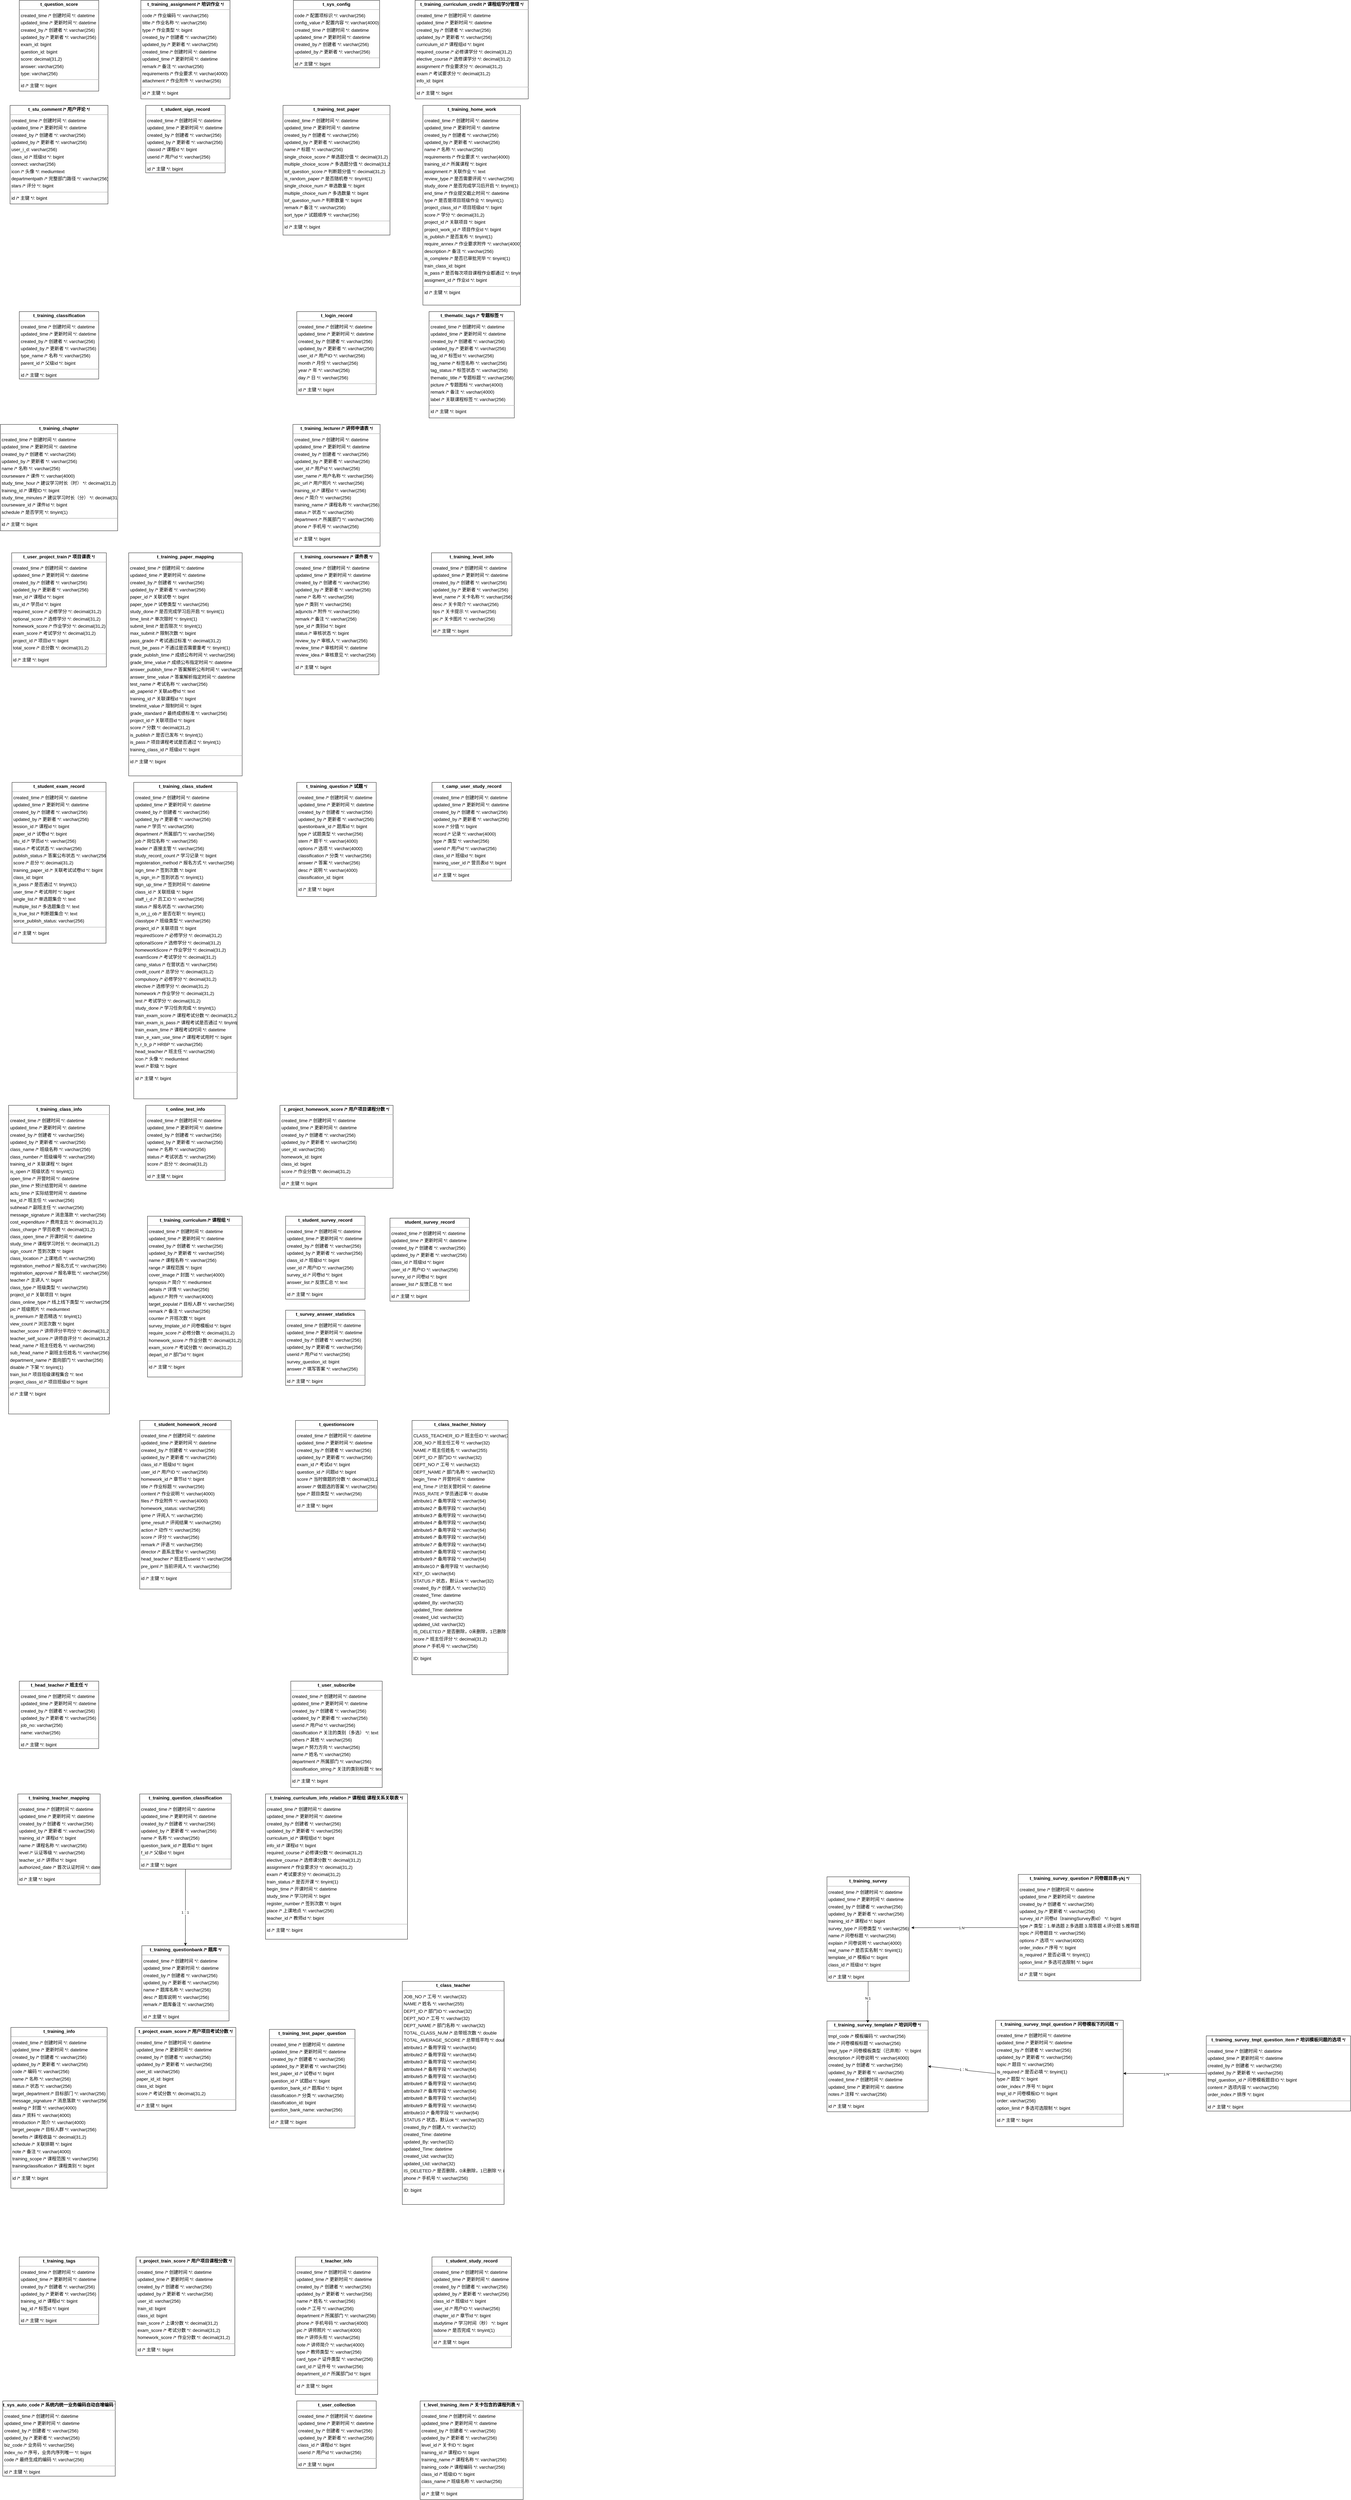 <mxfile version="24.7.7">
  <diagram name="第 1 页" id="jahxf6-Nlgz9H44ct3V5">
    <mxGraphModel dx="12900" dy="5570" grid="1" gridSize="10" guides="1" tooltips="1" connect="1" arrows="1" fold="1" page="1" pageScale="1" pageWidth="827" pageHeight="1169" math="0" shadow="0">
      <root>
        <mxCell id="0" />
        <mxCell id="1" parent="0" />
        <mxCell id="9cYoRjUQ95D6RNDLffrj-1" value="&lt;p style=&quot;margin:0px;margin-top:4px;text-align:center;&quot;&gt;&lt;b&gt;student_survey_record&lt;/b&gt;&lt;/p&gt;&lt;hr size=&quot;1&quot;/&gt;&lt;p style=&quot;margin:0 0 0 4px;line-height:1.6;&quot;&gt; created_time  /* 创建时间 */: datetime&lt;br/&gt; updated_time  /* 更新时间 */: datetime&lt;br/&gt; created_by  /* 创建者 */: varchar(256)&lt;br/&gt; updated_by  /* 更新者 */: varchar(256)&lt;br/&gt; class_id  /* 班级Id */: bigint&lt;br/&gt; user_id  /* 用户ID */: varchar(256)&lt;br/&gt; survey_id  /* 问卷Id */: bigint&lt;br/&gt; answer_list  /* 反馈汇总 */: text&lt;/p&gt;&lt;hr size=&quot;1&quot;/&gt;&lt;p style=&quot;margin:0 0 0 4px;line-height:1.6;&quot;&gt; id  /* 主键 */: bigint&lt;/p&gt;" style="verticalAlign=top;align=left;overflow=fill;fontSize=14;fontFamily=Helvetica;html=1;rounded=0;shadow=0;comic=0;labelBackgroundColor=none;strokeWidth=1;" parent="1" vertex="1">
          <mxGeometry x="1222" y="3776" width="245" height="256" as="geometry" />
        </mxCell>
        <mxCell id="9cYoRjUQ95D6RNDLffrj-2" value="&lt;p style=&quot;margin:0px;margin-top:4px;text-align:center;&quot;&gt;&lt;b&gt;t_camp_user_study_record&lt;/b&gt;&lt;/p&gt;&lt;hr size=&quot;1&quot;/&gt;&lt;p style=&quot;margin:0 0 0 4px;line-height:1.6;&quot;&gt; created_time  /* 创建时间 */: datetime&lt;br/&gt; updated_time  /* 更新时间 */: datetime&lt;br/&gt; created_by  /* 创建者 */: varchar(256)&lt;br/&gt; updated_by  /* 更新者 */: varchar(256)&lt;br/&gt; score  /* 分值 */: bigint&lt;br/&gt; record  /* 记录 */: varchar(4000)&lt;br/&gt; type  /* 类型 */: varchar(256)&lt;br/&gt; userid  /* 用户id */: varchar(256)&lt;br/&gt; class_id  /* 班级id */: bigint&lt;br/&gt; training_user_id  /* 营员表id */: bigint&lt;/p&gt;&lt;hr size=&quot;1&quot;/&gt;&lt;p style=&quot;margin:0 0 0 4px;line-height:1.6;&quot;&gt; id  /* 主键 */: bigint&lt;/p&gt;" style="verticalAlign=top;align=left;overflow=fill;fontSize=14;fontFamily=Helvetica;html=1;rounded=0;shadow=0;comic=0;labelBackgroundColor=none;strokeWidth=1;" parent="1" vertex="1">
          <mxGeometry x="1351.5" y="2432" width="245" height="304" as="geometry" />
        </mxCell>
        <mxCell id="9cYoRjUQ95D6RNDLffrj-3" value="&lt;p style=&quot;margin:0px;margin-top:4px;text-align:center;&quot;&gt;&lt;b&gt;t_class_teacher&lt;/b&gt;&lt;/p&gt;&lt;hr size=&quot;1&quot;/&gt;&lt;p style=&quot;margin:0 0 0 4px;line-height:1.6;&quot;&gt; JOB_NO  /* 工号 */: varchar(32)&lt;br/&gt; NAME  /* 姓名 */: varchar(255)&lt;br/&gt; DEPT_ID  /* 部门ID */: varchar(32)&lt;br/&gt; DEPT_NO  /* 工号 */: varchar(32)&lt;br/&gt; DEPT_NAME  /* 部门名称 */: varchar(32)&lt;br/&gt; TOTAL_CLASS_NUM  /* 总带班次数 */: double&lt;br/&gt; TOTAL_AVERAGE_SCORE  /* 总带班平均 */: double&lt;br/&gt; attribute1  /* 备用字段 */: varchar(64)&lt;br/&gt; attribute2  /* 备用字段 */: varchar(64)&lt;br/&gt; attribute3  /* 备用字段 */: varchar(64)&lt;br/&gt; attribute4  /* 备用字段 */: varchar(64)&lt;br/&gt; attribute5  /* 备用字段 */: varchar(64)&lt;br/&gt; attribute6  /* 备用字段 */: varchar(64)&lt;br/&gt; attribute7  /* 备用字段 */: varchar(64)&lt;br/&gt; attribute8  /* 备用字段 */: varchar(64)&lt;br/&gt; attribute9  /* 备用字段 */: varchar(64)&lt;br/&gt; attribute10  /* 备用字段 */: varchar(64)&lt;br/&gt; STATUS  /* 状态，默认ok */: varchar(32)&lt;br/&gt; created_By  /* 创建人 */: varchar(32)&lt;br/&gt; created_Time: datetime&lt;br/&gt; updated_By: varchar(32)&lt;br/&gt; updated_Time: datetime&lt;br/&gt; created_Uid: varchar(32)&lt;br/&gt; updated_Uid: varchar(32)&lt;br/&gt; IS_DELETED  /* 是否删除，0未删除，1已删除 */: int&lt;br/&gt; phone  /* 手机号 */: varchar(256)&lt;/p&gt;&lt;hr size=&quot;1&quot;/&gt;&lt;p style=&quot;margin:0 0 0 4px;line-height:1.6;&quot;&gt; ID: bigint&lt;/p&gt;" style="verticalAlign=top;align=left;overflow=fill;fontSize=14;fontFamily=Helvetica;html=1;rounded=0;shadow=0;comic=0;labelBackgroundColor=none;strokeWidth=1;" parent="1" vertex="1">
          <mxGeometry x="1260" y="6130" width="314" height="688" as="geometry" />
        </mxCell>
        <mxCell id="9cYoRjUQ95D6RNDLffrj-4" value="&lt;p style=&quot;margin:0px;margin-top:4px;text-align:center;&quot;&gt;&lt;b&gt;t_class_teacher_history&lt;/b&gt;&lt;/p&gt;&lt;hr size=&quot;1&quot;/&gt;&lt;p style=&quot;margin:0 0 0 4px;line-height:1.6;&quot;&gt; CLASS_TEACHER_ID  /* 班主任ID */: varchar(32)&lt;br/&gt; JOB_NO  /* 班主任工号 */: varchar(32)&lt;br/&gt; NAME  /* 班主任姓名 */: varchar(255)&lt;br/&gt; DEPT_ID  /* 部门ID */: varchar(32)&lt;br/&gt; DEPT_NO  /* 工号 */: varchar(32)&lt;br/&gt; DEPT_NAME  /* 部门名称 */: varchar(32)&lt;br/&gt; begin_Time  /* 开营时间 */: datetime&lt;br/&gt; end_Time  /* 计划关营时间 */: datetime&lt;br/&gt; PASS_RATE  /* 学员通过率 */: double&lt;br/&gt; attribute1  /* 备用字段 */: varchar(64)&lt;br/&gt; attribute2  /* 备用字段 */: varchar(64)&lt;br/&gt; attribute3  /* 备用字段 */: varchar(64)&lt;br/&gt; attribute4  /* 备用字段 */: varchar(64)&lt;br/&gt; attribute5  /* 备用字段 */: varchar(64)&lt;br/&gt; attribute6  /* 备用字段 */: varchar(64)&lt;br/&gt; attribute7  /* 备用字段 */: varchar(64)&lt;br/&gt; attribute8  /* 备用字段 */: varchar(64)&lt;br/&gt; attribute9  /* 备用字段 */: varchar(64)&lt;br/&gt; attribute10  /* 备用字段 */: varchar(64)&lt;br/&gt; KEY_ID: varchar(64)&lt;br/&gt; STATUS  /* 状态，默认ok */: varchar(32)&lt;br/&gt; created_By  /* 创建人 */: varchar(32)&lt;br/&gt; created_Time: datetime&lt;br/&gt; updated_By: varchar(32)&lt;br/&gt; updated_Time: datetime&lt;br/&gt; created_Uid: varchar(32)&lt;br/&gt; updated_Uid: varchar(32)&lt;br/&gt; IS_DELETED  /* 是否删除，0未删除，1已删除 */: int&lt;br/&gt; score  /* 班主任评分 */: decimal(31,2)&lt;br/&gt; phone  /* 手机号 */: varchar(256)&lt;/p&gt;&lt;hr size=&quot;1&quot;/&gt;&lt;p style=&quot;margin:0 0 0 4px;line-height:1.6;&quot;&gt; ID: bigint&lt;/p&gt;" style="verticalAlign=top;align=left;overflow=fill;fontSize=14;fontFamily=Helvetica;html=1;rounded=0;shadow=0;comic=0;labelBackgroundColor=none;strokeWidth=1;" parent="1" vertex="1">
          <mxGeometry x="1290" y="4400" width="296" height="784" as="geometry" />
        </mxCell>
        <mxCell id="9cYoRjUQ95D6RNDLffrj-5" value="&lt;p style=&quot;margin:0px;margin-top:4px;text-align:center;&quot;&gt;&lt;b&gt;t_head_teacher  /* 班主任 */&lt;/b&gt;&lt;/p&gt;&lt;hr size=&quot;1&quot;/&gt;&lt;p style=&quot;margin:0 0 0 4px;line-height:1.6;&quot;&gt; created_time  /* 创建时间 */: datetime&lt;br/&gt; updated_time  /* 更新时间 */: datetime&lt;br/&gt; created_by  /* 创建者 */: varchar(256)&lt;br/&gt; updated_by  /* 更新者 */: varchar(256)&lt;br/&gt; job_no: varchar(256)&lt;br/&gt; name: varchar(256)&lt;/p&gt;&lt;hr size=&quot;1&quot;/&gt;&lt;p style=&quot;margin:0 0 0 4px;line-height:1.6;&quot;&gt; id  /* 主键 */: bigint&lt;/p&gt;" style="verticalAlign=top;align=left;overflow=fill;fontSize=14;fontFamily=Helvetica;html=1;rounded=0;shadow=0;comic=0;labelBackgroundColor=none;strokeWidth=1;" parent="1" vertex="1">
          <mxGeometry x="78.5" y="5204" width="245" height="208" as="geometry" />
        </mxCell>
        <mxCell id="9cYoRjUQ95D6RNDLffrj-6" value="&lt;p style=&quot;margin:0px;margin-top:4px;text-align:center;&quot;&gt;&lt;b&gt;t_level_training_item  /* 关卡包含的课程列表 */&lt;/b&gt;&lt;/p&gt;&lt;hr size=&quot;1&quot;/&gt;&lt;p style=&quot;margin:0 0 0 4px;line-height:1.6;&quot;&gt; created_time  /* 创建时间 */: datetime&lt;br/&gt; updated_time  /* 更新时间 */: datetime&lt;br/&gt; created_by  /* 创建者 */: varchar(256)&lt;br/&gt; updated_by  /* 更新者 */: varchar(256)&lt;br/&gt; level_id  /* 关卡ID */: bigint&lt;br/&gt; training_id  /* 课程ID */: bigint&lt;br/&gt; training_name  /* 课程名称 */: varchar(256)&lt;br/&gt; training_code  /* 课程编码 */: varchar(256)&lt;br/&gt; class_id  /* 班级ID */: bigint&lt;br/&gt; class_name  /* 班级名称 */: varchar(256)&lt;/p&gt;&lt;hr size=&quot;1&quot;/&gt;&lt;p style=&quot;margin:0 0 0 4px;line-height:1.6;&quot;&gt; id  /* 主键 */: bigint&lt;/p&gt;" style="verticalAlign=top;align=left;overflow=fill;fontSize=14;fontFamily=Helvetica;html=1;rounded=0;shadow=0;comic=0;labelBackgroundColor=none;strokeWidth=1;" parent="1" vertex="1">
          <mxGeometry x="1315" y="7424" width="318" height="304" as="geometry" />
        </mxCell>
        <mxCell id="9cYoRjUQ95D6RNDLffrj-7" value="&lt;p style=&quot;margin:0px;margin-top:4px;text-align:center;&quot;&gt;&lt;b&gt;t_login_record&lt;/b&gt;&lt;/p&gt;&lt;hr size=&quot;1&quot;/&gt;&lt;p style=&quot;margin:0 0 0 4px;line-height:1.6;&quot;&gt; created_time  /* 创建时间 */: datetime&lt;br/&gt; updated_time  /* 更新时间 */: datetime&lt;br/&gt; created_by  /* 创建者 */: varchar(256)&lt;br/&gt; updated_by  /* 更新者 */: varchar(256)&lt;br/&gt; user_id  /* 用户ID */: varchar(256)&lt;br/&gt; month  /* 月份 */: varchar(256)&lt;br/&gt; year  /* 年 */: varchar(256)&lt;br/&gt; day  /* 日 */: varchar(256)&lt;/p&gt;&lt;hr size=&quot;1&quot;/&gt;&lt;p style=&quot;margin:0 0 0 4px;line-height:1.6;&quot;&gt; id  /* 主键 */: bigint&lt;/p&gt;" style="verticalAlign=top;align=left;overflow=fill;fontSize=14;fontFamily=Helvetica;html=1;rounded=0;shadow=0;comic=0;labelBackgroundColor=none;strokeWidth=1;" parent="1" vertex="1">
          <mxGeometry x="934.5" y="980" width="245" height="256" as="geometry" />
        </mxCell>
        <mxCell id="9cYoRjUQ95D6RNDLffrj-8" value="&lt;p style=&quot;margin:0px;margin-top:4px;text-align:center;&quot;&gt;&lt;b&gt;t_online_test_info&lt;/b&gt;&lt;/p&gt;&lt;hr size=&quot;1&quot;/&gt;&lt;p style=&quot;margin:0 0 0 4px;line-height:1.6;&quot;&gt; created_time  /* 创建时间 */: datetime&lt;br/&gt; updated_time  /* 更新时间 */: datetime&lt;br/&gt; created_by  /* 创建者 */: varchar(256)&lt;br/&gt; updated_by  /* 更新者 */: varchar(256)&lt;br/&gt; name  /* 名称 */: varchar(256)&lt;br/&gt; status  /* 考试状态 */: varchar(256)&lt;br/&gt; score  /* 总分 */: decimal(31,2)&lt;/p&gt;&lt;hr size=&quot;1&quot;/&gt;&lt;p style=&quot;margin:0 0 0 4px;line-height:1.6;&quot;&gt; id  /* 主键 */: bigint&lt;/p&gt;" style="verticalAlign=top;align=left;overflow=fill;fontSize=14;fontFamily=Helvetica;html=1;rounded=0;shadow=0;comic=0;labelBackgroundColor=none;strokeWidth=1;" parent="1" vertex="1">
          <mxGeometry x="468.5" y="3428" width="245" height="232" as="geometry" />
        </mxCell>
        <mxCell id="9cYoRjUQ95D6RNDLffrj-9" value="&lt;p style=&quot;margin:0px;margin-top:4px;text-align:center;&quot;&gt;&lt;b&gt;t_project_exam_score  /* 用户项目考试分数 */&lt;/b&gt;&lt;/p&gt;&lt;hr size=&quot;1&quot;/&gt;&lt;p style=&quot;margin:0 0 0 4px;line-height:1.6;&quot;&gt; created_time  /* 创建时间 */: datetime&lt;br/&gt; updated_time  /* 更新时间 */: datetime&lt;br/&gt; created_by  /* 创建者 */: varchar(256)&lt;br/&gt; updated_by  /* 更新者 */: varchar(256)&lt;br/&gt; user_id: varchar(256)&lt;br/&gt; paper_id_id: bigint&lt;br/&gt; class_id: bigint&lt;br/&gt; score  /* 考试分数 */: decimal(31,2)&lt;/p&gt;&lt;hr size=&quot;1&quot;/&gt;&lt;p style=&quot;margin:0 0 0 4px;line-height:1.6;&quot;&gt; id  /* 主键 */: bigint&lt;/p&gt;" style="verticalAlign=top;align=left;overflow=fill;fontSize=14;fontFamily=Helvetica;html=1;rounded=0;shadow=0;comic=0;labelBackgroundColor=none;strokeWidth=1;" parent="1" vertex="1">
          <mxGeometry x="435.5" y="6272" width="311" height="256" as="geometry" />
        </mxCell>
        <mxCell id="9cYoRjUQ95D6RNDLffrj-10" value="&lt;p style=&quot;margin:0px;margin-top:4px;text-align:center;&quot;&gt;&lt;b&gt;t_project_homework_score  /* 用户项目课程分数 */&lt;/b&gt;&lt;/p&gt;&lt;hr size=&quot;1&quot;/&gt;&lt;p style=&quot;margin:0 0 0 4px;line-height:1.6;&quot;&gt; created_time  /* 创建时间 */: datetime&lt;br/&gt; updated_time  /* 更新时间 */: datetime&lt;br/&gt; created_by  /* 创建者 */: varchar(256)&lt;br/&gt; updated_by  /* 更新者 */: varchar(256)&lt;br/&gt; user_id: varchar(256)&lt;br/&gt; homework_id: bigint&lt;br/&gt; class_id: bigint&lt;br/&gt; score  /* 作业分数 */: decimal(31,2)&lt;/p&gt;&lt;hr size=&quot;1&quot;/&gt;&lt;p style=&quot;margin:0 0 0 4px;line-height:1.6;&quot;&gt; id  /* 主键 */: bigint&lt;/p&gt;" style="verticalAlign=top;align=left;overflow=fill;fontSize=14;fontFamily=Helvetica;html=1;rounded=0;shadow=0;comic=0;labelBackgroundColor=none;strokeWidth=1;" parent="1" vertex="1">
          <mxGeometry x="882.5" y="3428" width="349" height="256" as="geometry" />
        </mxCell>
        <mxCell id="9cYoRjUQ95D6RNDLffrj-11" value="&lt;p style=&quot;margin:0px;margin-top:4px;text-align:center;&quot;&gt;&lt;b&gt;t_project_train_score  /* 用户项目课程分数 */&lt;/b&gt;&lt;/p&gt;&lt;hr size=&quot;1&quot;/&gt;&lt;p style=&quot;margin:0 0 0 4px;line-height:1.6;&quot;&gt; created_time  /* 创建时间 */: datetime&lt;br/&gt; updated_time  /* 更新时间 */: datetime&lt;br/&gt; created_by  /* 创建者 */: varchar(256)&lt;br/&gt; updated_by  /* 更新者 */: varchar(256)&lt;br/&gt; user_id: varchar(256)&lt;br/&gt; train_id: bigint&lt;br/&gt; class_id: bigint&lt;br/&gt; train_score  /* 上课分数 */: decimal(31,2)&lt;br/&gt; exam_score  /* 考试分数 */: decimal(31,2)&lt;br/&gt; homework_score  /* 作业分数 */: decimal(31,2)&lt;/p&gt;&lt;hr size=&quot;1&quot;/&gt;&lt;p style=&quot;margin:0 0 0 4px;line-height:1.6;&quot;&gt; id  /* 主键 */: bigint&lt;/p&gt;" style="verticalAlign=top;align=left;overflow=fill;fontSize=14;fontFamily=Helvetica;html=1;rounded=0;shadow=0;comic=0;labelBackgroundColor=none;strokeWidth=1;" parent="1" vertex="1">
          <mxGeometry x="438.5" y="6980" width="305" height="304" as="geometry" />
        </mxCell>
        <mxCell id="9cYoRjUQ95D6RNDLffrj-12" value="&lt;p style=&quot;margin:0px;margin-top:4px;text-align:center;&quot;&gt;&lt;b&gt;t_question_score&lt;/b&gt;&lt;/p&gt;&lt;hr size=&quot;1&quot;/&gt;&lt;p style=&quot;margin:0 0 0 4px;line-height:1.6;&quot;&gt; created_time  /* 创建时间 */: datetime&lt;br/&gt; updated_time  /* 更新时间 */: datetime&lt;br/&gt; created_by  /* 创建者 */: varchar(256)&lt;br/&gt; updated_by  /* 更新者 */: varchar(256)&lt;br/&gt; exam_id: bigint&lt;br/&gt; question_id: bigint&lt;br/&gt; score: decimal(31,2)&lt;br/&gt; answer: varchar(256)&lt;br/&gt; type: varchar(256)&lt;/p&gt;&lt;hr size=&quot;1&quot;/&gt;&lt;p style=&quot;margin:0 0 0 4px;line-height:1.6;&quot;&gt; id  /* 主键 */: bigint&lt;/p&gt;" style="verticalAlign=top;align=left;overflow=fill;fontSize=14;fontFamily=Helvetica;html=1;rounded=0;shadow=0;comic=0;labelBackgroundColor=none;strokeWidth=1;" parent="1" vertex="1">
          <mxGeometry x="78.5" y="20" width="245" height="280" as="geometry" />
        </mxCell>
        <mxCell id="9cYoRjUQ95D6RNDLffrj-13" value="&lt;p style=&quot;margin:0px;margin-top:4px;text-align:center;&quot;&gt;&lt;b&gt;t_questionscore&lt;/b&gt;&lt;/p&gt;&lt;hr size=&quot;1&quot;/&gt;&lt;p style=&quot;margin:0 0 0 4px;line-height:1.6;&quot;&gt; created_time  /* 创建时间 */: datetime&lt;br/&gt; updated_time  /* 更新时间 */: datetime&lt;br/&gt; created_by  /* 创建者 */: varchar(256)&lt;br/&gt; updated_by  /* 更新者 */: varchar(256)&lt;br/&gt; exam_id  /* 考试id */: bigint&lt;br/&gt; question_id  /* 问题id */: bigint&lt;br/&gt; score  /* 当时做题的分数 */: decimal(31,2)&lt;br/&gt; answer  /* 做题选的答案 */: varchar(256)&lt;br/&gt; type  /* 题目类型 */: varchar(256)&lt;/p&gt;&lt;hr size=&quot;1&quot;/&gt;&lt;p style=&quot;margin:0 0 0 4px;line-height:1.6;&quot;&gt; id  /* 主键 */: bigint&lt;/p&gt;" style="verticalAlign=top;align=left;overflow=fill;fontSize=14;fontFamily=Helvetica;html=1;rounded=0;shadow=0;comic=0;labelBackgroundColor=none;strokeWidth=1;" parent="1" vertex="1">
          <mxGeometry x="930.5" y="4400" width="253" height="280" as="geometry" />
        </mxCell>
        <mxCell id="9cYoRjUQ95D6RNDLffrj-14" value="&lt;p style=&quot;margin:0px;margin-top:4px;text-align:center;&quot;&gt;&lt;b&gt;t_stu_comment  /* 用户评论 */&lt;/b&gt;&lt;/p&gt;&lt;hr size=&quot;1&quot;/&gt;&lt;p style=&quot;margin:0 0 0 4px;line-height:1.6;&quot;&gt; created_time  /* 创建时间 */: datetime&lt;br/&gt; updated_time  /* 更新时间 */: datetime&lt;br/&gt; created_by  /* 创建者 */: varchar(256)&lt;br/&gt; updated_by  /* 更新者 */: varchar(256)&lt;br/&gt; user_i_d: varchar(256)&lt;br/&gt; class_id  /* 班级Id */: bigint&lt;br/&gt; connect: varchar(256)&lt;br/&gt; icon  /* 头像 */: mediumtext&lt;br/&gt; departmentpath  /* 完整部门路径 */: varchar(256)&lt;br/&gt; stars  /* 评分 */: bigint&lt;/p&gt;&lt;hr size=&quot;1&quot;/&gt;&lt;p style=&quot;margin:0 0 0 4px;line-height:1.6;&quot;&gt; id  /* 主键 */: bigint&lt;/p&gt;" style="verticalAlign=top;align=left;overflow=fill;fontSize=14;fontFamily=Helvetica;html=1;rounded=0;shadow=0;comic=0;labelBackgroundColor=none;strokeWidth=1;" parent="1" vertex="1">
          <mxGeometry x="50" y="344" width="302" height="304" as="geometry" />
        </mxCell>
        <mxCell id="9cYoRjUQ95D6RNDLffrj-15" value="&lt;p style=&quot;margin:0px;margin-top:4px;text-align:center;&quot;&gt;&lt;b&gt;t_student_exam_record&lt;/b&gt;&lt;/p&gt;&lt;hr size=&quot;1&quot;/&gt;&lt;p style=&quot;margin:0 0 0 4px;line-height:1.6;&quot;&gt; created_time  /* 创建时间 */: datetime&lt;br/&gt; updated_time  /* 更新时间 */: datetime&lt;br/&gt; created_by  /* 创建者 */: varchar(256)&lt;br/&gt; updated_by  /* 更新者 */: varchar(256)&lt;br/&gt; lession_id  /* 课程id */: bigint&lt;br/&gt; paper_id  /* 试卷id */: bigint&lt;br/&gt; stu_id  /* 学员id */: varchar(256)&lt;br/&gt; status  /* 考试状态 */: varchar(256)&lt;br/&gt; publish_status  /* 答案公布状态 */: varchar(256)&lt;br/&gt; score  /* 总分 */: decimal(31,2)&lt;br/&gt; training_paper_id  /* 关联考试试卷Id */: bigint&lt;br/&gt; class_id: bigint&lt;br/&gt; is_pass  /* 是否通过 */: tinyint(1)&lt;br/&gt; user_time  /* 考试用时 */: bigint&lt;br/&gt; single_list  /* 单选题集合 */: text&lt;br/&gt; multiple_list  /* 多选题集合 */: text&lt;br/&gt; is_true_list  /* 判断题集合 */: text&lt;br/&gt; sorce_publish_status: varchar(256)&lt;/p&gt;&lt;hr size=&quot;1&quot;/&gt;&lt;p style=&quot;margin:0 0 0 4px;line-height:1.6;&quot;&gt; id  /* 主键 */: bigint&lt;/p&gt;" style="verticalAlign=top;align=left;overflow=fill;fontSize=14;fontFamily=Helvetica;html=1;rounded=0;shadow=0;comic=0;labelBackgroundColor=none;strokeWidth=1;" parent="1" vertex="1">
          <mxGeometry x="56" y="2432" width="290" height="496" as="geometry" />
        </mxCell>
        <mxCell id="9cYoRjUQ95D6RNDLffrj-16" value="&lt;p style=&quot;margin:0px;margin-top:4px;text-align:center;&quot;&gt;&lt;b&gt;t_student_homework_record&lt;/b&gt;&lt;/p&gt;&lt;hr size=&quot;1&quot;/&gt;&lt;p style=&quot;margin:0 0 0 4px;line-height:1.6;&quot;&gt; created_time  /* 创建时间 */: datetime&lt;br/&gt; updated_time  /* 更新时间 */: datetime&lt;br/&gt; created_by  /* 创建者 */: varchar(256)&lt;br/&gt; updated_by  /* 更新者 */: varchar(256)&lt;br/&gt; class_id  /* 班级Id */: bigint&lt;br/&gt; user_id  /* 用户ID */: varchar(256)&lt;br/&gt; homework_id  /* 章节Id */: bigint&lt;br/&gt; title  /* 作业标题 */: varchar(256)&lt;br/&gt; content  /* 作业说明 */: varchar(4000)&lt;br/&gt; files  /* 作业附件 */: varchar(4000)&lt;br/&gt; homework_status: varchar(256)&lt;br/&gt; ipme  /* 评阅人 */: varchar(256)&lt;br/&gt; ipme_result  /* 评阅结果 */: varchar(256)&lt;br/&gt; action  /* 动作 */: varchar(256)&lt;br/&gt; score  /* 评分 */: varchar(256)&lt;br/&gt; remark  /* 评语 */: varchar(256)&lt;br/&gt; director  /* 直系主管id */: varchar(256)&lt;br/&gt; head_teacher  /* 班主任userid */: varchar(256)&lt;br/&gt; pre_ipml  /* 当前评阅人 */: varchar(256)&lt;/p&gt;&lt;hr size=&quot;1&quot;/&gt;&lt;p style=&quot;margin:0 0 0 4px;line-height:1.6;&quot;&gt; id  /* 主键 */: bigint&lt;/p&gt;" style="verticalAlign=top;align=left;overflow=fill;fontSize=14;fontFamily=Helvetica;html=1;rounded=0;shadow=0;comic=0;labelBackgroundColor=none;strokeWidth=1;" parent="1" vertex="1">
          <mxGeometry x="450" y="4400" width="282" height="520" as="geometry" />
        </mxCell>
        <mxCell id="9cYoRjUQ95D6RNDLffrj-17" value="&lt;p style=&quot;margin:0px;margin-top:4px;text-align:center;&quot;&gt;&lt;b&gt;t_student_sign_record&lt;/b&gt;&lt;/p&gt;&lt;hr size=&quot;1&quot;/&gt;&lt;p style=&quot;margin:0 0 0 4px;line-height:1.6;&quot;&gt; created_time  /* 创建时间 */: datetime&lt;br/&gt; updated_time  /* 更新时间 */: datetime&lt;br/&gt; created_by  /* 创建者 */: varchar(256)&lt;br/&gt; updated_by  /* 更新者 */: varchar(256)&lt;br/&gt; classid  /* 课程id */: bigint&lt;br/&gt; userid  /* 用户id */: varchar(256)&lt;/p&gt;&lt;hr size=&quot;1&quot;/&gt;&lt;p style=&quot;margin:0 0 0 4px;line-height:1.6;&quot;&gt; id  /* 主键 */: bigint&lt;/p&gt;" style="verticalAlign=top;align=left;overflow=fill;fontSize=14;fontFamily=Helvetica;html=1;rounded=0;shadow=0;comic=0;labelBackgroundColor=none;strokeWidth=1;" parent="1" vertex="1">
          <mxGeometry x="468.5" y="344" width="245" height="208" as="geometry" />
        </mxCell>
        <mxCell id="9cYoRjUQ95D6RNDLffrj-18" value="&lt;p style=&quot;margin:0px;margin-top:4px;text-align:center;&quot;&gt;&lt;b&gt;t_student_study_record&lt;/b&gt;&lt;/p&gt;&lt;hr size=&quot;1&quot;/&gt;&lt;p style=&quot;margin:0 0 0 4px;line-height:1.6;&quot;&gt; created_time  /* 创建时间 */: datetime&lt;br/&gt; updated_time  /* 更新时间 */: datetime&lt;br/&gt; created_by  /* 创建者 */: varchar(256)&lt;br/&gt; updated_by  /* 更新者 */: varchar(256)&lt;br/&gt; class_id  /* 班级Id */: bigint&lt;br/&gt; user_id  /* 用户ID */: varchar(256)&lt;br/&gt; chapter_id  /* 章节Id */: bigint&lt;br/&gt; studytime  /* 学习时间（秒） */: bigint&lt;br/&gt; isdone  /* 是否完成 */: tinyint(1)&lt;/p&gt;&lt;hr size=&quot;1&quot;/&gt;&lt;p style=&quot;margin:0 0 0 4px;line-height:1.6;&quot;&gt; id  /* 主键 */: bigint&lt;/p&gt;" style="verticalAlign=top;align=left;overflow=fill;fontSize=14;fontFamily=Helvetica;html=1;rounded=0;shadow=0;comic=0;labelBackgroundColor=none;strokeWidth=1;" parent="1" vertex="1">
          <mxGeometry x="1351.5" y="6980" width="245" height="280" as="geometry" />
        </mxCell>
        <mxCell id="9cYoRjUQ95D6RNDLffrj-19" value="&lt;p style=&quot;margin:0px;margin-top:4px;text-align:center;&quot;&gt;&lt;b&gt;t_student_survey_record&lt;/b&gt;&lt;/p&gt;&lt;hr size=&quot;1&quot;/&gt;&lt;p style=&quot;margin:0 0 0 4px;line-height:1.6;&quot;&gt; created_time  /* 创建时间 */: datetime&lt;br/&gt; updated_time  /* 更新时间 */: datetime&lt;br/&gt; created_by  /* 创建者 */: varchar(256)&lt;br/&gt; updated_by  /* 更新者 */: varchar(256)&lt;br/&gt; class_id  /* 班级Id */: bigint&lt;br/&gt; user_id  /* 用户ID */: varchar(256)&lt;br/&gt; survey_id  /* 问卷Id */: bigint&lt;br/&gt; answer_list  /* 反馈汇总 */: text&lt;/p&gt;&lt;hr size=&quot;1&quot;/&gt;&lt;p style=&quot;margin:0 0 0 4px;line-height:1.6;&quot;&gt; id  /* 主键 */: bigint&lt;/p&gt;" style="verticalAlign=top;align=left;overflow=fill;fontSize=14;fontFamily=Helvetica;html=1;rounded=0;shadow=0;comic=0;labelBackgroundColor=none;strokeWidth=1;" parent="1" vertex="1">
          <mxGeometry x="900" y="3770" width="245" height="256" as="geometry" />
        </mxCell>
        <mxCell id="9cYoRjUQ95D6RNDLffrj-20" value="&lt;p style=&quot;margin:0px;margin-top:4px;text-align:center;&quot;&gt;&lt;b&gt;t_survey_answer_statistics&lt;/b&gt;&lt;/p&gt;&lt;hr size=&quot;1&quot;/&gt;&lt;p style=&quot;margin:0 0 0 4px;line-height:1.6;&quot;&gt; created_time  /* 创建时间 */: datetime&lt;br/&gt; updated_time  /* 更新时间 */: datetime&lt;br/&gt; created_by  /* 创建者 */: varchar(256)&lt;br/&gt; updated_by  /* 更新者 */: varchar(256)&lt;br/&gt; userid  /* 用户id */: varchar(256)&lt;br/&gt; survey_question_id: bigint&lt;br/&gt; answer  /* 填写答案 */: varchar(256)&lt;/p&gt;&lt;hr size=&quot;1&quot;/&gt;&lt;p style=&quot;margin:0 0 0 4px;line-height:1.6;&quot;&gt; id  /* 主键 */: bigint&lt;/p&gt;" style="verticalAlign=top;align=left;overflow=fill;fontSize=14;fontFamily=Helvetica;html=1;rounded=0;shadow=0;comic=0;labelBackgroundColor=none;strokeWidth=1;" parent="1" vertex="1">
          <mxGeometry x="900" y="4060" width="245" height="232" as="geometry" />
        </mxCell>
        <mxCell id="9cYoRjUQ95D6RNDLffrj-21" value="&lt;p style=&quot;margin:0px;margin-top:4px;text-align:center;&quot;&gt;&lt;b&gt;t_sys_auto_code  /* 系统内统一业务编码自动自增编码 */&lt;/b&gt;&lt;/p&gt;&lt;hr size=&quot;1&quot;/&gt;&lt;p style=&quot;margin:0 0 0 4px;line-height:1.6;&quot;&gt; created_time  /* 创建时间 */: datetime&lt;br/&gt; updated_time  /* 更新时间 */: datetime&lt;br/&gt; created_by  /* 创建者 */: varchar(256)&lt;br/&gt; updated_by  /* 更新者 */: varchar(256)&lt;br/&gt; biz_code  /* 业务码 */: varchar(256)&lt;br/&gt; index_no  /* 序号，业务内序列唯一 */: bigint&lt;br/&gt; code  /* 最终生成的编码 */: varchar(256)&lt;/p&gt;&lt;hr size=&quot;1&quot;/&gt;&lt;p style=&quot;margin:0 0 0 4px;line-height:1.6;&quot;&gt; id  /* 主键 */: bigint&lt;/p&gt;" style="verticalAlign=top;align=left;overflow=fill;fontSize=14;fontFamily=Helvetica;html=1;rounded=0;shadow=0;comic=0;labelBackgroundColor=none;strokeWidth=1;" parent="1" vertex="1">
          <mxGeometry x="27.5" y="7424" width="347" height="232" as="geometry" />
        </mxCell>
        <mxCell id="9cYoRjUQ95D6RNDLffrj-22" value="&lt;p style=&quot;margin:0px;margin-top:4px;text-align:center;&quot;&gt;&lt;b&gt;t_sys_config&lt;/b&gt;&lt;/p&gt;&lt;hr size=&quot;1&quot;/&gt;&lt;p style=&quot;margin:0 0 0 4px;line-height:1.6;&quot;&gt; code  /* 配置项标识 */: varchar(256)&lt;br/&gt; config_value  /* 配置内容 */: varchar(4000)&lt;br/&gt; created_time  /* 创建时间 */: datetime&lt;br/&gt; updated_time  /* 更新时间 */: datetime&lt;br/&gt; created_by  /* 创建者 */: varchar(256)&lt;br/&gt; updated_by  /* 更新者 */: varchar(256)&lt;/p&gt;&lt;hr size=&quot;1&quot;/&gt;&lt;p style=&quot;margin:0 0 0 4px;line-height:1.6;&quot;&gt; id  /* 主键 */: bigint&lt;/p&gt;" style="verticalAlign=top;align=left;overflow=fill;fontSize=14;fontFamily=Helvetica;html=1;rounded=0;shadow=0;comic=0;labelBackgroundColor=none;strokeWidth=1;" parent="1" vertex="1">
          <mxGeometry x="924" y="20" width="266" height="208" as="geometry" />
        </mxCell>
        <mxCell id="9cYoRjUQ95D6RNDLffrj-23" value="&lt;p style=&quot;margin:0px;margin-top:4px;text-align:center;&quot;&gt;&lt;b&gt;t_teacher_info&lt;/b&gt;&lt;/p&gt;&lt;hr size=&quot;1&quot;/&gt;&lt;p style=&quot;margin:0 0 0 4px;line-height:1.6;&quot;&gt; created_time  /* 创建时间 */: datetime&lt;br/&gt; updated_time  /* 更新时间 */: datetime&lt;br/&gt; created_by  /* 创建者 */: varchar(256)&lt;br/&gt; updated_by  /* 更新者 */: varchar(256)&lt;br/&gt; name  /* 姓名 */: varchar(256)&lt;br/&gt; code  /* 工号 */: varchar(256)&lt;br/&gt; department  /* 所属部门 */: varchar(256)&lt;br/&gt; phone  /* 手机号码 */: varchar(4000)&lt;br/&gt; pic  /* 讲师照片 */: varchar(4000)&lt;br/&gt; title  /* 讲师头衔 */: varchar(256)&lt;br/&gt; note  /* 讲师简介 */: varchar(4000)&lt;br/&gt; type  /* 教师类型 */: varchar(256)&lt;br/&gt; card_type  /* 证件类型 */: varchar(256)&lt;br/&gt; card_id  /* 证件号 */: varchar(256)&lt;br/&gt; department_id  /* 所属部门id */: bigint&lt;/p&gt;&lt;hr size=&quot;1&quot;/&gt;&lt;p style=&quot;margin:0 0 0 4px;line-height:1.6;&quot;&gt; id  /* 主键 */: bigint&lt;/p&gt;" style="verticalAlign=top;align=left;overflow=fill;fontSize=14;fontFamily=Helvetica;html=1;rounded=0;shadow=0;comic=0;labelBackgroundColor=none;strokeWidth=1;" parent="1" vertex="1">
          <mxGeometry x="930" y="6980" width="254" height="424" as="geometry" />
        </mxCell>
        <mxCell id="9cYoRjUQ95D6RNDLffrj-24" value="&lt;p style=&quot;margin:0px;margin-top:4px;text-align:center;&quot;&gt;&lt;b&gt;t_thematic_tags  /* 专题标签 */&lt;/b&gt;&lt;/p&gt;&lt;hr size=&quot;1&quot;/&gt;&lt;p style=&quot;margin:0 0 0 4px;line-height:1.6;&quot;&gt; created_time  /* 创建时间 */: datetime&lt;br/&gt; updated_time  /* 更新时间 */: datetime&lt;br/&gt; created_by  /* 创建者 */: varchar(256)&lt;br/&gt; updated_by  /* 更新者 */: varchar(256)&lt;br/&gt; tag_id  /* 标签Id */: varchar(256)&lt;br/&gt; tag_name  /* 标签名称 */: varchar(256)&lt;br/&gt; tag_status  /* 标签状态 */: varchar(256)&lt;br/&gt; thematic_title  /* 专题标题 */: varchar(256)&lt;br/&gt; picture  /* 专题图标 */: varchar(4000)&lt;br/&gt; remark  /* 备注 */: varchar(4000)&lt;br/&gt; label  /* 关联课程标签 */: varchar(256)&lt;/p&gt;&lt;hr size=&quot;1&quot;/&gt;&lt;p style=&quot;margin:0 0 0 4px;line-height:1.6;&quot;&gt; id  /* 主键 */: bigint&lt;/p&gt;" style="verticalAlign=top;align=left;overflow=fill;fontSize=14;fontFamily=Helvetica;html=1;rounded=0;shadow=0;comic=0;labelBackgroundColor=none;strokeWidth=1;" parent="1" vertex="1">
          <mxGeometry x="1342.5" y="980" width="263" height="328" as="geometry" />
        </mxCell>
        <mxCell id="9cYoRjUQ95D6RNDLffrj-25" value="&lt;p style=&quot;margin:0px;margin-top:4px;text-align:center;&quot;&gt;&lt;b&gt;t_training_assignment  /* 培训作业 */&lt;/b&gt;&lt;/p&gt;&lt;hr size=&quot;1&quot;/&gt;&lt;p style=&quot;margin:0 0 0 4px;line-height:1.6;&quot;&gt; code  /* 作业编码 */: varchar(256)&lt;br/&gt; tiltle  /* 作业名称 */: varchar(256)&lt;br/&gt; type  /* 作业类型 */: bigint&lt;br/&gt; created_by  /* 创建者 */: varchar(256)&lt;br/&gt; updated_by  /* 更新者 */: varchar(256)&lt;br/&gt; created_time  /* 创建时间 */: datetime&lt;br/&gt; updated_time  /* 更新时间 */: datetime&lt;br/&gt; remark  /* 备注 */: varchar(256)&lt;br/&gt; requirements  /* 作业要求 */: varchar(4000)&lt;br/&gt; attachment  /* 作业附件 */: varchar(256)&lt;/p&gt;&lt;hr size=&quot;1&quot;/&gt;&lt;p style=&quot;margin:0 0 0 4px;line-height:1.6;&quot;&gt; id  /* 主键 */: bigint&lt;/p&gt;" style="verticalAlign=top;align=left;overflow=fill;fontSize=14;fontFamily=Helvetica;html=1;rounded=0;shadow=0;comic=0;labelBackgroundColor=none;strokeWidth=1;" parent="1" vertex="1">
          <mxGeometry x="453.5" y="20" width="275" height="304" as="geometry" />
        </mxCell>
        <mxCell id="9cYoRjUQ95D6RNDLffrj-26" value="&lt;p style=&quot;margin:0px;margin-top:4px;text-align:center;&quot;&gt;&lt;b&gt;t_training_chapter&lt;/b&gt;&lt;/p&gt;&lt;hr size=&quot;1&quot;/&gt;&lt;p style=&quot;margin:0 0 0 4px;line-height:1.6;&quot;&gt; created_time  /* 创建时间 */: datetime&lt;br/&gt; updated_time  /* 更新时间 */: datetime&lt;br/&gt; created_by  /* 创建者 */: varchar(256)&lt;br/&gt; updated_by  /* 更新者 */: varchar(256)&lt;br/&gt; name  /* 名称 */: varchar(256)&lt;br/&gt; courseware  /* 课件 */: varchar(4000)&lt;br/&gt; study_time_hour  /* 建议学习时长（时） */: decimal(31,2)&lt;br/&gt; training_id  /* 课程ID */: bigint&lt;br/&gt; study_time_minutes  /* 建议学习时长（分） */: decimal(31,2)&lt;br/&gt; courseware_id  /* 课件Id */: bigint&lt;br/&gt; schedule  /* 是否学完 */: tinyint(1)&lt;/p&gt;&lt;hr size=&quot;1&quot;/&gt;&lt;p style=&quot;margin:0 0 0 4px;line-height:1.6;&quot;&gt; id  /* 主键 */: bigint&lt;/p&gt;" style="verticalAlign=top;align=left;overflow=fill;fontSize=14;fontFamily=Helvetica;html=1;rounded=0;shadow=0;comic=0;labelBackgroundColor=none;strokeWidth=1;" parent="1" vertex="1">
          <mxGeometry x="20" y="1328" width="362" height="328" as="geometry" />
        </mxCell>
        <mxCell id="9cYoRjUQ95D6RNDLffrj-27" value="&lt;p style=&quot;margin:0px;margin-top:4px;text-align:center;&quot;&gt;&lt;b&gt;t_training_class_info&lt;/b&gt;&lt;/p&gt;&lt;hr size=&quot;1&quot;/&gt;&lt;p style=&quot;margin:0 0 0 4px;line-height:1.6;&quot;&gt; created_time  /* 创建时间 */: datetime&lt;br/&gt; updated_time  /* 更新时间 */: datetime&lt;br/&gt; created_by  /* 创建者 */: varchar(256)&lt;br/&gt; updated_by  /* 更新者 */: varchar(256)&lt;br/&gt; class_name  /* 班级名称 */: varchar(256)&lt;br/&gt; class_number  /* 班级编号 */: varchar(256)&lt;br/&gt; training_id  /* 关联课程 */: bigint&lt;br/&gt; is_open  /* 班级状态 */: tinyint(1)&lt;br/&gt; open_time  /* 开营时间 */: datetime&lt;br/&gt; plan_time  /* 预计结营时间 */: datetime&lt;br/&gt; actu_time  /* 实际结营时间 */: datetime&lt;br/&gt; tea_id  /* 班主任 */: varchar(256)&lt;br/&gt; subhead  /* 副班主任 */: varchar(256)&lt;br/&gt; message_signature  /* 消息落款 */: varchar(256)&lt;br/&gt; cost_expenditure  /* 费用支出 */: decimal(31,2)&lt;br/&gt; class_charge  /* 学员收费 */: decimal(31,2)&lt;br/&gt; class_open_time  /* 开课时间 */: datetime&lt;br/&gt; study_time  /* 课程学习时长 */: decimal(31,2)&lt;br/&gt; sign_count  /* 签到次数 */: bigint&lt;br/&gt; class_location  /* 上课地点 */: varchar(256)&lt;br/&gt; registration_method  /* 报名方式 */: varchar(256)&lt;br/&gt; registration_approval  /* 报名审批 */: varchar(256)&lt;br/&gt; teacher  /* 主讲人 */: bigint&lt;br/&gt; class_type  /* 班级类型 */: varchar(256)&lt;br/&gt; project_id  /* 关联项目 */: bigint&lt;br/&gt; class_online_type  /* 线上线下类型 */: varchar(256)&lt;br/&gt; pic  /* 班级照片 */: mediumtext&lt;br/&gt; is_premium  /* 是否精选 */: tinyint(1)&lt;br/&gt; view_count  /* 浏览次数 */: bigint&lt;br/&gt; teacher_score  /* 讲师评分平均分 */: decimal(31,2)&lt;br/&gt; teacher_self_score  /* 讲师自评分 */: decimal(31,2)&lt;br/&gt; head_name  /* 班主任姓名 */: varchar(256)&lt;br/&gt; sub_head_name  /* 副班主任姓名 */: varchar(256)&lt;br/&gt; department_name  /* 面向部门 */: varchar(256)&lt;br/&gt; disable  /* 下架 */: tinyint(1)&lt;br/&gt; train_list  /* 项目班级课程集合 */: text&lt;br/&gt; project_class_id  /* 项目班级id */: bigint&lt;/p&gt;&lt;hr size=&quot;1&quot;/&gt;&lt;p style=&quot;margin:0 0 0 4px;line-height:1.6;&quot;&gt; id  /* 主键 */: bigint&lt;/p&gt;" style="verticalAlign=top;align=left;overflow=fill;fontSize=14;fontFamily=Helvetica;html=1;rounded=0;shadow=0;comic=0;labelBackgroundColor=none;strokeWidth=1;" parent="1" vertex="1">
          <mxGeometry x="45.5" y="3428" width="311" height="952" as="geometry" />
        </mxCell>
        <mxCell id="9cYoRjUQ95D6RNDLffrj-28" value="&lt;p style=&quot;margin:0px;margin-top:4px;text-align:center;&quot;&gt;&lt;b&gt;t_training_class_student&lt;/b&gt;&lt;/p&gt;&lt;hr size=&quot;1&quot;/&gt;&lt;p style=&quot;margin:0 0 0 4px;line-height:1.6;&quot;&gt; created_time  /* 创建时间 */: datetime&lt;br/&gt; updated_time  /* 更新时间 */: datetime&lt;br/&gt; created_by  /* 创建者 */: varchar(256)&lt;br/&gt; updated_by  /* 更新者 */: varchar(256)&lt;br/&gt; name  /* 学员 */: varchar(256)&lt;br/&gt; department  /* 所属部门 */: varchar(256)&lt;br/&gt; job  /* 岗位名称 */: varchar(256)&lt;br/&gt; leader  /* 直接主管 */: varchar(256)&lt;br/&gt; study_record_count  /* 学习记录 */: bigint&lt;br/&gt; registeration_method  /* 报名方式 */: varchar(256)&lt;br/&gt; sign_time  /* 签到次数 */: bigint&lt;br/&gt; is_sign_in  /* 签到状态 */: tinyint(1)&lt;br/&gt; sign_up_time  /* 签到时间 */: datetime&lt;br/&gt; class_id  /* 关联班级 */: bigint&lt;br/&gt; staff_i_d  /* 员工ID */: varchar(256)&lt;br/&gt; status  /* 报名状态 */: varchar(256)&lt;br/&gt; is_on_j_ob  /* 是否在职 */: tinyint(1)&lt;br/&gt; classtype  /* 班级类型 */: varchar(256)&lt;br/&gt; project_id  /* 关联项目 */: bigint&lt;br/&gt; requiredScore  /* 必修学分 */: decimal(31,2)&lt;br/&gt; optionalScore  /* 选修学分 */: decimal(31,2)&lt;br/&gt; homeworkScore  /* 作业学分 */: decimal(31,2)&lt;br/&gt; examScore  /* 考试学分 */: decimal(31,2)&lt;br/&gt; camp_status  /* 在营状态 */: varchar(256)&lt;br/&gt; credit_count  /* 总学分 */: decimal(31,2)&lt;br/&gt; compulsory  /* 必修学分 */: decimal(31,2)&lt;br/&gt; elective  /* 选修学分 */: decimal(31,2)&lt;br/&gt; homework  /* 作业学分 */: decimal(31,2)&lt;br/&gt; test  /* 考试学分 */: decimal(31,2)&lt;br/&gt; study_done  /* 学习任务完成 */: tinyint(1)&lt;br/&gt; train_exam_score  /* 课程考试分数 */: decimal(31,2)&lt;br/&gt; train_exam_is_pass  /* 课程考试是否通过 */: tinyint(1)&lt;br/&gt; train_exam_time  /* 课程考试时间 */: datetime&lt;br/&gt; train_e_xam_use_time  /* 课程考试用时 */: bigint&lt;br/&gt; h_r_b_p  /* HRBP */: varchar(256)&lt;br/&gt; head_teacher  /* 班主任 */: varchar(256)&lt;br/&gt; icon  /* 头像 */: mediumtext&lt;br/&gt; level  /* 职级 */: bigint&lt;/p&gt;&lt;hr size=&quot;1&quot;/&gt;&lt;p style=&quot;margin:0 0 0 4px;line-height:1.6;&quot;&gt; id  /* 主键 */: bigint&lt;/p&gt;" style="verticalAlign=top;align=left;overflow=fill;fontSize=14;fontFamily=Helvetica;html=1;rounded=0;shadow=0;comic=0;labelBackgroundColor=none;strokeWidth=1;" parent="1" vertex="1">
          <mxGeometry x="431.5" y="2432" width="319" height="976" as="geometry" />
        </mxCell>
        <mxCell id="9cYoRjUQ95D6RNDLffrj-29" value="&lt;p style=&quot;margin:0px;margin-top:4px;text-align:center;&quot;&gt;&lt;b&gt;t_training_classification&lt;/b&gt;&lt;/p&gt;&lt;hr size=&quot;1&quot;/&gt;&lt;p style=&quot;margin:0 0 0 4px;line-height:1.6;&quot;&gt; created_time  /* 创建时间 */: datetime&lt;br/&gt; updated_time  /* 更新时间 */: datetime&lt;br/&gt; created_by  /* 创建者 */: varchar(256)&lt;br/&gt; updated_by  /* 更新者 */: varchar(256)&lt;br/&gt; type_name  /* 名称 */: varchar(256)&lt;br/&gt; parent_id  /* 父级id */: bigint&lt;/p&gt;&lt;hr size=&quot;1&quot;/&gt;&lt;p style=&quot;margin:0 0 0 4px;line-height:1.6;&quot;&gt; id  /* 主键 */: bigint&lt;/p&gt;" style="verticalAlign=top;align=left;overflow=fill;fontSize=14;fontFamily=Helvetica;html=1;rounded=0;shadow=0;comic=0;labelBackgroundColor=none;strokeWidth=1;" parent="1" vertex="1">
          <mxGeometry x="78.5" y="980" width="245" height="208" as="geometry" />
        </mxCell>
        <mxCell id="9cYoRjUQ95D6RNDLffrj-30" value="&lt;p style=&quot;margin:0px;margin-top:4px;text-align:center;&quot;&gt;&lt;b&gt;t_training_courseware  /* 课件表 */&lt;/b&gt;&lt;/p&gt;&lt;hr size=&quot;1&quot;/&gt;&lt;p style=&quot;margin:0 0 0 4px;line-height:1.6;&quot;&gt; created_time  /* 创建时间 */: datetime&lt;br/&gt; updated_time  /* 更新时间 */: datetime&lt;br/&gt; created_by  /* 创建者 */: varchar(256)&lt;br/&gt; updated_by  /* 更新者 */: varchar(256)&lt;br/&gt; name  /* 名称 */: varchar(256)&lt;br/&gt; type  /* 类别 */: varchar(256)&lt;br/&gt; adjuncts  /* 附件 */: varchar(256)&lt;br/&gt; remark  /* 备注 */: varchar(256)&lt;br/&gt; type_id  /* 类别id */: bigint&lt;br/&gt; status  /* 审核状态 */: bigint&lt;br/&gt; review_by  /* 审核人 */: varchar(256)&lt;br/&gt; review_time  /* 审核时间 */: datetime&lt;br/&gt; review_idea  /* 审核意见 */: varchar(256)&lt;/p&gt;&lt;hr size=&quot;1&quot;/&gt;&lt;p style=&quot;margin:0 0 0 4px;line-height:1.6;&quot;&gt; id  /* 主键 */: bigint&lt;/p&gt;" style="verticalAlign=top;align=left;overflow=fill;fontSize=14;fontFamily=Helvetica;html=1;rounded=0;shadow=0;comic=0;labelBackgroundColor=none;strokeWidth=1;" parent="1" vertex="1">
          <mxGeometry x="926" y="1724" width="262" height="376" as="geometry" />
        </mxCell>
        <mxCell id="9cYoRjUQ95D6RNDLffrj-31" value="&lt;p style=&quot;margin:0px;margin-top:4px;text-align:center;&quot;&gt;&lt;b&gt;t_training_curriculum  /* 课程组 */&lt;/b&gt;&lt;/p&gt;&lt;hr size=&quot;1&quot;/&gt;&lt;p style=&quot;margin:0 0 0 4px;line-height:1.6;&quot;&gt; created_time  /* 创建时间 */: datetime&lt;br/&gt; updated_time  /* 更新时间 */: datetime&lt;br/&gt; created_by  /* 创建者 */: varchar(256)&lt;br/&gt; updated_by  /* 更新者 */: varchar(256)&lt;br/&gt; name  /* 课程名称 */: varchar(256)&lt;br/&gt; range  /* 课程范围 */: bigint&lt;br/&gt; cover_image  /* 封面 */: varchar(4000)&lt;br/&gt; synopsis  /* 简介 */: mediumtext&lt;br/&gt; details  /* 详情 */: varchar(256)&lt;br/&gt; adjunct  /* 附件 */: varchar(4000)&lt;br/&gt; target_populat  /* 目标人群 */: varchar(256)&lt;br/&gt; remark  /* 备注 */: varchar(256)&lt;br/&gt; counter  /* 开班次数 */: bigint&lt;br/&gt; survey_tmplate_id  /* 问卷模板Id */: bigint&lt;br/&gt; require_score  /* 必修分数 */: decimal(31,2)&lt;br/&gt; homework_score  /* 作业分数 */: decimal(31,2)&lt;br/&gt; exam_score  /* 考试分数 */: decimal(31,2)&lt;br/&gt; depart_id  /* 部门id */: bigint&lt;/p&gt;&lt;hr size=&quot;1&quot;/&gt;&lt;p style=&quot;margin:0 0 0 4px;line-height:1.6;&quot;&gt; id  /* 主键 */: bigint&lt;/p&gt;" style="verticalAlign=top;align=left;overflow=fill;fontSize=14;fontFamily=Helvetica;html=1;rounded=0;shadow=0;comic=0;labelBackgroundColor=none;strokeWidth=1;" parent="1" vertex="1">
          <mxGeometry x="474" y="3770" width="292" height="496" as="geometry" />
        </mxCell>
        <mxCell id="9cYoRjUQ95D6RNDLffrj-32" value="&lt;p style=&quot;margin:0px;margin-top:4px;text-align:center;&quot;&gt;&lt;b&gt;t_training_curriculum_credit  /* 课程组学分管理 */&lt;/b&gt;&lt;/p&gt;&lt;hr size=&quot;1&quot;/&gt;&lt;p style=&quot;margin:0 0 0 4px;line-height:1.6;&quot;&gt; created_time  /* 创建时间 */: datetime&lt;br/&gt; updated_time  /* 更新时间 */: datetime&lt;br/&gt; created_by  /* 创建者 */: varchar(256)&lt;br/&gt; updated_by  /* 更新者 */: varchar(256)&lt;br/&gt; curriculum_id  /* 课程组id */: bigint&lt;br/&gt; required_course  /* 必修课学分 */: decimal(31,2)&lt;br/&gt; elective_course  /* 选修课学分 */: decimal(31,2)&lt;br/&gt; assignment  /* 作业要求分 */: decimal(31,2)&lt;br/&gt; exam  /* 考试要求分 */: decimal(31,2)&lt;br/&gt; info_id: bigint&lt;/p&gt;&lt;hr size=&quot;1&quot;/&gt;&lt;p style=&quot;margin:0 0 0 4px;line-height:1.6;&quot;&gt; id  /* 主键 */: bigint&lt;/p&gt;" style="verticalAlign=top;align=left;overflow=fill;fontSize=14;fontFamily=Helvetica;html=1;rounded=0;shadow=0;comic=0;labelBackgroundColor=none;strokeWidth=1;" parent="1" vertex="1">
          <mxGeometry x="1299.5" y="20" width="349" height="304" as="geometry" />
        </mxCell>
        <mxCell id="9cYoRjUQ95D6RNDLffrj-33" value="&lt;p style=&quot;margin:0px;margin-top:4px;text-align:center;&quot;&gt;&lt;b&gt;t_training_curriculum_info_relation  /* 课程组  课程关系关联表 */&lt;/b&gt;&lt;/p&gt;&lt;hr size=&quot;1&quot;/&gt;&lt;p style=&quot;margin:0 0 0 4px;line-height:1.6;&quot;&gt; created_time  /* 创建时间 */: datetime&lt;br/&gt; updated_time  /* 更新时间 */: datetime&lt;br/&gt; created_by  /* 创建者 */: varchar(256)&lt;br/&gt; updated_by  /* 更新者 */: varchar(256)&lt;br/&gt; curriculum_id  /* 课程组id */: bigint&lt;br/&gt; info_id  /* 课程id */: bigint&lt;br/&gt; required_course  /* 必修课分数 */: decimal(31,2)&lt;br/&gt; elective_course  /* 选修课分数 */: decimal(31,2)&lt;br/&gt; assignment  /* 作业要求分 */: decimal(31,2)&lt;br/&gt; exam  /* 考试要求分 */: decimal(31,2)&lt;br/&gt; train_status  /* 是否开课 */: tinyint(1)&lt;br/&gt; begin_time  /* 开课时间 */: datetime&lt;br/&gt; study_time  /* 学习时间 */: bigint&lt;br/&gt; register_number  /* 签到次数 */: bigint&lt;br/&gt; place  /* 上课地点 */: varchar(256)&lt;br/&gt; teacher_id  /* 教师id */: bigint&lt;/p&gt;&lt;hr size=&quot;1&quot;/&gt;&lt;p style=&quot;margin:0 0 0 4px;line-height:1.6;&quot;&gt; id  /* 主键 */: bigint&lt;/p&gt;" style="verticalAlign=top;align=left;overflow=fill;fontSize=14;fontFamily=Helvetica;html=1;rounded=0;shadow=0;comic=0;labelBackgroundColor=none;strokeWidth=1;" parent="1" vertex="1">
          <mxGeometry x="838" y="5552" width="438" height="448" as="geometry" />
        </mxCell>
        <mxCell id="9cYoRjUQ95D6RNDLffrj-34" value="&lt;p style=&quot;margin:0px;margin-top:4px;text-align:center;&quot;&gt;&lt;b&gt;t_training_home_work&lt;/b&gt;&lt;/p&gt;&lt;hr size=&quot;1&quot;/&gt;&lt;p style=&quot;margin:0 0 0 4px;line-height:1.6;&quot;&gt; created_time  /* 创建时间 */: datetime&lt;br/&gt; updated_time  /* 更新时间 */: datetime&lt;br/&gt; created_by  /* 创建者 */: varchar(256)&lt;br/&gt; updated_by  /* 更新者 */: varchar(256)&lt;br/&gt; name  /* 名称 */: varchar(256)&lt;br/&gt; requirements  /* 作业要求 */: varchar(4000)&lt;br/&gt; training_id  /* 所属课程 */: bigint&lt;br/&gt; assignment  /* 关联作业 */: text&lt;br/&gt; review_type  /* 是否需要评阅 */: varchar(256)&lt;br/&gt; study_done  /* 是否完成学习后开启 */: tinyint(1)&lt;br/&gt; end_time  /* 作业提交截止时间 */: datetime&lt;br/&gt; type  /* 是否是项目班级作业 */: tinyint(1)&lt;br/&gt; project_class_id  /* 项目班级id */: bigint&lt;br/&gt; score  /* 学分 */: decimal(31,2)&lt;br/&gt; project_id  /* 关联项目 */: bigint&lt;br/&gt; project_work_id  /* 项目作业id */: bigint&lt;br/&gt; is_publish  /* 是否发布 */: tinyint(1)&lt;br/&gt; require_annex  /* 作业要求附件 */: varchar(4000)&lt;br/&gt; description  /* 备注 */: varchar(256)&lt;br/&gt; is_complete  /* 是否已审批完毕 */: tinyint(1)&lt;br/&gt; train_class_id: bigint&lt;br/&gt; is_pass  /* 是否每次项目课程作业都通过 */: tinyint(1)&lt;br/&gt; assigment_id  /* 作业id */: bigint&lt;/p&gt;&lt;hr size=&quot;1&quot;/&gt;&lt;p style=&quot;margin:0 0 0 4px;line-height:1.6;&quot;&gt; id  /* 主键 */: bigint&lt;/p&gt;" style="verticalAlign=top;align=left;overflow=fill;fontSize=14;fontFamily=Helvetica;html=1;rounded=0;shadow=0;comic=0;labelBackgroundColor=none;strokeWidth=1;" parent="1" vertex="1">
          <mxGeometry x="1323.5" y="344" width="301" height="616" as="geometry" />
        </mxCell>
        <mxCell id="9cYoRjUQ95D6RNDLffrj-35" value="&lt;p style=&quot;margin:0px;margin-top:4px;text-align:center;&quot;&gt;&lt;b&gt;t_training_info&lt;/b&gt;&lt;/p&gt;&lt;hr size=&quot;1&quot;/&gt;&lt;p style=&quot;margin:0 0 0 4px;line-height:1.6;&quot;&gt; created_time  /* 创建时间 */: datetime&lt;br/&gt; updated_time  /* 更新时间 */: datetime&lt;br/&gt; created_by  /* 创建者 */: varchar(256)&lt;br/&gt; updated_by  /* 更新者 */: varchar(256)&lt;br/&gt; code  /* 编码 */: varchar(256)&lt;br/&gt; name  /* 名称 */: varchar(256)&lt;br/&gt; status  /* 状态 */: varchar(256)&lt;br/&gt; target_department  /* ⽬标部⻔ */: varchar(256)&lt;br/&gt; message_signature  /* 消息落款 */: varchar(256)&lt;br/&gt; sealing  /* 封面 */: varchar(4000)&lt;br/&gt; data  /* 资料 */: varchar(4000)&lt;br/&gt; introduction  /* 简介 */: varchar(4000)&lt;br/&gt; target_people  /* ⽬标⼈群 */: varchar(256)&lt;br/&gt; benefits  /* 课程收益 */: decimal(31,2)&lt;br/&gt; schedule  /* 关联排期 */: bigint&lt;br/&gt; note  /* 备注 */: varchar(4000)&lt;br/&gt; training_scope  /* 课程范围 */: varchar(256)&lt;br/&gt; trainingclassification  /* 课程类别 */: bigint&lt;/p&gt;&lt;hr size=&quot;1&quot;/&gt;&lt;p style=&quot;margin:0 0 0 4px;line-height:1.6;&quot;&gt; id  /* 主键 */: bigint&lt;/p&gt;" style="verticalAlign=top;align=left;overflow=fill;fontSize=14;fontFamily=Helvetica;html=1;rounded=0;shadow=0;comic=0;labelBackgroundColor=none;strokeWidth=1;" parent="1" vertex="1">
          <mxGeometry x="52.5" y="6272" width="297" height="496" as="geometry" />
        </mxCell>
        <mxCell id="9cYoRjUQ95D6RNDLffrj-36" value="&lt;p style=&quot;margin:0px;margin-top:4px;text-align:center;&quot;&gt;&lt;b&gt;t_training_lecturer  /* 讲师申请表 */&lt;/b&gt;&lt;/p&gt;&lt;hr size=&quot;1&quot;/&gt;&lt;p style=&quot;margin:0 0 0 4px;line-height:1.6;&quot;&gt; created_time  /* 创建时间 */: datetime&lt;br/&gt; updated_time  /* 更新时间 */: datetime&lt;br/&gt; created_by  /* 创建者 */: varchar(256)&lt;br/&gt; updated_by  /* 更新者 */: varchar(256)&lt;br/&gt; user_id  /* 用户id */: varchar(256)&lt;br/&gt; user_name  /* 用户名称 */: varchar(256)&lt;br/&gt; pic_url  /* 用户照片 */: varchar(256)&lt;br/&gt; training_id  /* 课程id */: varchar(256)&lt;br/&gt; desc  /* 简介 */: varchar(256)&lt;br/&gt; training_name  /* 课程名称 */: varchar(256)&lt;br/&gt; status  /* 状态 */: varchar(256)&lt;br/&gt; department  /* 所属部门 */: varchar(256)&lt;br/&gt; phone  /* 手机号 */: varchar(256)&lt;/p&gt;&lt;hr size=&quot;1&quot;/&gt;&lt;p style=&quot;margin:0 0 0 4px;line-height:1.6;&quot;&gt; id  /* 主键 */: bigint&lt;/p&gt;" style="verticalAlign=top;align=left;overflow=fill;fontSize=14;fontFamily=Helvetica;html=1;rounded=0;shadow=0;comic=0;labelBackgroundColor=none;strokeWidth=1;" parent="1" vertex="1">
          <mxGeometry x="922.5" y="1328" width="269" height="376" as="geometry" />
        </mxCell>
        <mxCell id="9cYoRjUQ95D6RNDLffrj-37" value="&lt;p style=&quot;margin:0px;margin-top:4px;text-align:center;&quot;&gt;&lt;b&gt;t_training_level_info&lt;/b&gt;&lt;/p&gt;&lt;hr size=&quot;1&quot;/&gt;&lt;p style=&quot;margin:0 0 0 4px;line-height:1.6;&quot;&gt; created_time  /* 创建时间 */: datetime&lt;br/&gt; updated_time  /* 更新时间 */: datetime&lt;br/&gt; created_by  /* 创建者 */: varchar(256)&lt;br/&gt; updated_by  /* 更新者 */: varchar(256)&lt;br/&gt; level_name  /* 关卡名称 */: varchar(256)&lt;br/&gt; desc  /* 关卡简介 */: varchar(256)&lt;br/&gt; tips  /* 关卡提示 */: varchar(256)&lt;br/&gt; pic  /* 关卡图片 */: varchar(256)&lt;/p&gt;&lt;hr size=&quot;1&quot;/&gt;&lt;p style=&quot;margin:0 0 0 4px;line-height:1.6;&quot;&gt; id  /* 主键 */: bigint&lt;/p&gt;" style="verticalAlign=top;align=left;overflow=fill;fontSize=14;fontFamily=Helvetica;html=1;rounded=0;shadow=0;comic=0;labelBackgroundColor=none;strokeWidth=1;" parent="1" vertex="1">
          <mxGeometry x="1350" y="1724" width="248" height="256" as="geometry" />
        </mxCell>
        <mxCell id="9cYoRjUQ95D6RNDLffrj-38" value="&lt;p style=&quot;margin:0px;margin-top:4px;text-align:center;&quot;&gt;&lt;b&gt;t_training_paper_mapping&lt;/b&gt;&lt;/p&gt;&lt;hr size=&quot;1&quot;/&gt;&lt;p style=&quot;margin:0 0 0 4px;line-height:1.6;&quot;&gt; created_time  /* 创建时间 */: datetime&lt;br/&gt; updated_time  /* 更新时间 */: datetime&lt;br/&gt; created_by  /* 创建者 */: varchar(256)&lt;br/&gt; updated_by  /* 更新者 */: varchar(256)&lt;br/&gt; paper_id  /* 关联试卷 */: bigint&lt;br/&gt; paper_type  /* 试卷类型 */: varchar(256)&lt;br/&gt; study_done  /* 是否完成学习后开启 */: tinyint(1)&lt;br/&gt; time_limit  /* 单次限时 */: tinyint(1)&lt;br/&gt; submit_limit  /* 是否限次 */: tinyint(1)&lt;br/&gt; max_submit  /* 限制次数 */: bigint&lt;br/&gt; pass_grade  /* 考试通过标准 */: decimal(31,2)&lt;br/&gt; must_be_pass  /* 不通过是否需要重考 */: tinyint(1)&lt;br/&gt; grade_publish_time  /* 成绩公布时间 */: varchar(256)&lt;br/&gt; grade_time_value  /* 成绩公布指定时间 */: datetime&lt;br/&gt; answer_publish_time  /* 答案解析公布时间 */: varchar(256)&lt;br/&gt; answer_time_value  /* 答案解析指定时间 */: datetime&lt;br/&gt; test_name  /* 考试名称 */: varchar(256)&lt;br/&gt; ab_paperid  /* 关联ab卷Id */: text&lt;br/&gt; training_id  /* 关联课程id */: bigint&lt;br/&gt; timelimit_value  /* 限制时间 */: bigint&lt;br/&gt; grade_standard  /* 最终成绩标准 */: varchar(256)&lt;br/&gt; project_id  /* 关联项目id */: bigint&lt;br/&gt; score  /* 分数 */: decimal(31,2)&lt;br/&gt; is_publish  /* 是否已发布 */: tinyint(1)&lt;br/&gt; is_pass  /* 项目课程考试是否通过 */: tinyint(1)&lt;br/&gt; training_class_id  /* 班级id */: bigint&lt;/p&gt;&lt;hr size=&quot;1&quot;/&gt;&lt;p style=&quot;margin:0 0 0 4px;line-height:1.6;&quot;&gt; id  /* 主键 */: bigint&lt;/p&gt;" style="verticalAlign=top;align=left;overflow=fill;fontSize=14;fontFamily=Helvetica;html=1;rounded=0;shadow=0;comic=0;labelBackgroundColor=none;strokeWidth=1;" parent="1" vertex="1">
          <mxGeometry x="416" y="1724" width="350" height="688" as="geometry" />
        </mxCell>
        <mxCell id="9cYoRjUQ95D6RNDLffrj-39" value="&lt;p style=&quot;margin:0px;margin-top:4px;text-align:center;&quot;&gt;&lt;b&gt;t_training_question  /* 试题 */&lt;/b&gt;&lt;/p&gt;&lt;hr size=&quot;1&quot;/&gt;&lt;p style=&quot;margin:0 0 0 4px;line-height:1.6;&quot;&gt; created_time  /* 创建时间 */: datetime&lt;br/&gt; updated_time  /* 更新时间 */: datetime&lt;br/&gt; created_by  /* 创建者 */: varchar(256)&lt;br/&gt; updated_by  /* 更新者 */: varchar(256)&lt;br/&gt; questionbank_id  /* 题库id */: bigint&lt;br/&gt; type  /* 试题类型 */: varchar(256)&lt;br/&gt; stem  /* 题干 */: varchar(4000)&lt;br/&gt; options  /* 选项 */: varchar(4000)&lt;br/&gt; classification  /* 分类 */: varchar(256)&lt;br/&gt; answer  /* 答案 */: varchar(256)&lt;br/&gt; desc  /* 说明 */: varchar(4000)&lt;br/&gt; classification_id: bigint&lt;/p&gt;&lt;hr size=&quot;1&quot;/&gt;&lt;p style=&quot;margin:0 0 0 4px;line-height:1.6;&quot;&gt; id  /* 主键 */: bigint&lt;/p&gt;" style="verticalAlign=top;align=left;overflow=fill;fontSize=14;fontFamily=Helvetica;html=1;rounded=0;shadow=0;comic=0;labelBackgroundColor=none;strokeWidth=1;" parent="1" vertex="1">
          <mxGeometry x="934.5" y="2432" width="245" height="352" as="geometry" />
        </mxCell>
        <mxCell id="9cYoRjUQ95D6RNDLffrj-40" style="edgeStyle=orthogonalEdgeStyle;rounded=0;orthogonalLoop=1;jettySize=auto;html=1;exitDx=0;exitDy=0;noEdgeStyle=1;orthogonal=1;" parent="1" source="9cYoRjUQ95D6RNDLffrj-42" target="9cYoRjUQ95D6RNDLffrj-43" edge="1">
          <mxGeometry relative="1" as="geometry">
            <Array as="points">
              <mxPoint x="591" y="5779" />
              <mxPoint x="591" y="6015" />
            </Array>
          </mxGeometry>
        </mxCell>
        <mxCell id="9cYoRjUQ95D6RNDLffrj-41" value="1：1" style="edgeLabel;html=1;align=center;verticalAlign=middle;resizable=0;points=[];" parent="9cYoRjUQ95D6RNDLffrj-40" vertex="1" connectable="0">
          <mxGeometry x="0.162" y="-1" relative="1" as="geometry">
            <mxPoint as="offset" />
          </mxGeometry>
        </mxCell>
        <mxCell id="9cYoRjUQ95D6RNDLffrj-42" value="&lt;p style=&quot;margin:0px;margin-top:4px;text-align:center;&quot;&gt;&lt;b&gt;t_training_question_classification&lt;/b&gt;&lt;/p&gt;&lt;hr size=&quot;1&quot;/&gt;&lt;p style=&quot;margin:0 0 0 4px;line-height:1.6;&quot;&gt; created_time  /* 创建时间 */: datetime&lt;br/&gt; updated_time  /* 更新时间 */: datetime&lt;br/&gt; created_by  /* 创建者 */: varchar(256)&lt;br/&gt; updated_by  /* 更新者 */: varchar(256)&lt;br/&gt; name  /* 名称 */: varchar(256)&lt;br/&gt; question_bank_id  /* 题库id */: bigint&lt;br/&gt; f_id  /* 父级id */: bigint&lt;/p&gt;&lt;hr size=&quot;1&quot;/&gt;&lt;p style=&quot;margin:0 0 0 4px;line-height:1.6;&quot;&gt; id  /* 主键 */: bigint&lt;/p&gt;" style="verticalAlign=top;align=left;overflow=fill;fontSize=14;fontFamily=Helvetica;html=1;rounded=0;shadow=0;comic=0;labelBackgroundColor=none;strokeWidth=1;" parent="1" vertex="1">
          <mxGeometry x="450" y="5552" width="282" height="232" as="geometry" />
        </mxCell>
        <mxCell id="9cYoRjUQ95D6RNDLffrj-43" value="&lt;p style=&quot;margin:0px;margin-top:4px;text-align:center;&quot;&gt;&lt;b&gt;t_training_questionbank  /* 题库 */&lt;/b&gt;&lt;/p&gt;&lt;hr size=&quot;1&quot;/&gt;&lt;p style=&quot;margin:0 0 0 4px;line-height:1.6;&quot;&gt; created_time  /* 创建时间 */: datetime&lt;br/&gt; updated_time  /* 更新时间 */: datetime&lt;br/&gt; created_by  /* 创建者 */: varchar(256)&lt;br/&gt; updated_by  /* 更新者 */: varchar(256)&lt;br/&gt; name  /* 题库名称 */: varchar(256)&lt;br/&gt; desc  /* 题库说明 */: varchar(256)&lt;br/&gt; remark  /* 题库备注 */: varchar(256)&lt;/p&gt;&lt;hr size=&quot;1&quot;/&gt;&lt;p style=&quot;margin:0 0 0 4px;line-height:1.6;&quot;&gt; id  /* 主键 */: bigint&lt;/p&gt;" style="verticalAlign=top;align=left;overflow=fill;fontSize=14;fontFamily=Helvetica;html=1;rounded=0;shadow=0;comic=0;labelBackgroundColor=none;strokeWidth=1;" parent="1" vertex="1">
          <mxGeometry x="456.5" y="6020" width="269" height="232" as="geometry" />
        </mxCell>
        <mxCell id="9cYoRjUQ95D6RNDLffrj-44" value="&lt;p style=&quot;margin:0px;margin-top:4px;text-align:center;&quot;&gt;&lt;b&gt;t_training_survey&lt;/b&gt;&lt;/p&gt;&lt;hr size=&quot;1&quot;/&gt;&lt;p style=&quot;margin:0 0 0 4px;line-height:1.6;&quot;&gt; created_time  /* 创建时间 */: datetime&lt;br/&gt; updated_time  /* 更新时间 */: datetime&lt;br/&gt; created_by  /* 创建者 */: varchar(256)&lt;br/&gt; updated_by  /* 更新者 */: varchar(256)&lt;br/&gt; training_id  /* 课程id */: bigint&lt;br/&gt; survey_type  /* 问卷类型 */: varchar(256)&lt;br/&gt; name  /* 问卷标题 */: varchar(256)&lt;br/&gt; explain  /* 问卷说明 */: varchar(4000)&lt;br/&gt; real_name  /* 是否实名制 */: tinyint(1)&lt;br/&gt; template_id  /* 模板id */: bigint&lt;br/&gt; class_id  /* 班级Id */: bigint&lt;/p&gt;&lt;hr size=&quot;1&quot;/&gt;&lt;p style=&quot;margin:0 0 0 4px;line-height:1.6;&quot;&gt; id  /* 主键 */: bigint&lt;/p&gt;" style="verticalAlign=top;align=left;overflow=fill;fontSize=14;fontFamily=Helvetica;html=1;rounded=0;shadow=0;comic=0;labelBackgroundColor=none;strokeWidth=1;" parent="1" vertex="1">
          <mxGeometry x="2570" y="5807.5" width="254" height="322.5" as="geometry" />
        </mxCell>
        <mxCell id="9cYoRjUQ95D6RNDLffrj-64" style="edgeStyle=orthogonalEdgeStyle;rounded=0;orthogonalLoop=1;jettySize=auto;html=1;exitX=0;exitY=0.5;exitDx=0;exitDy=0;" parent="1" source="9cYoRjUQ95D6RNDLffrj-45" edge="1">
          <mxGeometry relative="1" as="geometry">
            <mxPoint x="2830" y="5964.429" as="targetPoint" />
          </mxGeometry>
        </mxCell>
        <mxCell id="9cYoRjUQ95D6RNDLffrj-65" value="1:N" style="edgeLabel;html=1;align=center;verticalAlign=middle;resizable=0;points=[];" parent="9cYoRjUQ95D6RNDLffrj-64" vertex="1" connectable="0">
          <mxGeometry x="0.064" relative="1" as="geometry">
            <mxPoint as="offset" />
          </mxGeometry>
        </mxCell>
        <mxCell id="9cYoRjUQ95D6RNDLffrj-45" value="&lt;p style=&quot;margin:0px;margin-top:4px;text-align:center;&quot;&gt;&lt;b&gt;t_training_survey_question  /* 问卷题目表-ykj */&lt;/b&gt;&lt;/p&gt;&lt;hr size=&quot;1&quot;/&gt;&lt;p style=&quot;margin:0 0 0 4px;line-height:1.6;&quot;&gt; created_time  /* 创建时间 */: datetime&lt;br/&gt; updated_time  /* 更新时间 */: datetime&lt;br/&gt; created_by  /* 创建者 */: varchar(256)&lt;br/&gt; updated_by  /* 更新者 */: varchar(256)&lt;br/&gt; survey_id  /* 问卷id（trainingSurvey表id） */: bigint&lt;br/&gt; type  /* 类型：1.单选题 2.多选题 3.简答题 4.评分题 5.推荐题 */: bigint&lt;br/&gt; topic  /* 问卷题目 */: varchar(256)&lt;br/&gt; options  /* 选项 */: varchar(4000)&lt;br/&gt; order_index  /* 序号 */: bigint&lt;br/&gt; is_required  /* 是否必填 */: tinyint(1)&lt;br/&gt; option_limit  /* 多选可选限制 */: bigint&lt;/p&gt;&lt;hr size=&quot;1&quot;/&gt;&lt;p style=&quot;margin:0 0 0 4px;line-height:1.6;&quot;&gt; id  /* 主键 */: bigint&lt;/p&gt;" style="verticalAlign=top;align=left;overflow=fill;fontSize=14;fontFamily=Helvetica;html=1;rounded=0;shadow=0;comic=0;labelBackgroundColor=none;strokeWidth=1;" parent="1" vertex="1">
          <mxGeometry x="3160" y="5800" width="378" height="328" as="geometry" />
        </mxCell>
        <mxCell id="9cYoRjUQ95D6RNDLffrj-46" value="&lt;p style=&quot;margin:0px;margin-top:4px;text-align:center;&quot;&gt;&lt;b&gt;t_training_survey_template  /* 培训问卷 */&lt;/b&gt;&lt;/p&gt;&lt;hr size=&quot;1&quot;/&gt;&lt;p style=&quot;margin:0 0 0 4px;line-height:1.6;&quot;&gt; tmpl_code  /* 模板编码 */: varchar(256)&lt;br/&gt; title  /* 问卷模板标题 */: varchar(256)&lt;br/&gt; tmpl_type  /* 问卷模板类型（已弃用） */: bigint&lt;br/&gt; description  /* 问卷说明 */: varchar(4000)&lt;br/&gt; created_by  /* 创建者 */: varchar(256)&lt;br/&gt; updated_by  /* 更新者 */: varchar(256)&lt;br/&gt; created_time  /* 创建时间 */: datetime&lt;br/&gt; updated_time  /* 更新时间 */: datetime&lt;br/&gt; notes  /* 注释 */: varchar(256)&lt;/p&gt;&lt;hr size=&quot;1&quot;/&gt;&lt;p style=&quot;margin:0 0 0 4px;line-height:1.6;&quot;&gt; id  /* 主键 */: bigint&lt;/p&gt;" style="verticalAlign=top;align=left;overflow=fill;fontSize=14;fontFamily=Helvetica;html=1;rounded=0;shadow=0;comic=0;labelBackgroundColor=none;strokeWidth=1;" parent="1" vertex="1">
          <mxGeometry x="2570" y="6252" width="312" height="280" as="geometry" />
        </mxCell>
        <mxCell id="9cYoRjUQ95D6RNDLffrj-58" style="rounded=0;orthogonalLoop=1;jettySize=auto;html=1;exitX=0;exitY=0.5;exitDx=0;exitDy=0;entryX=1;entryY=0.5;entryDx=0;entryDy=0;" parent="1" source="9cYoRjUQ95D6RNDLffrj-47" target="9cYoRjUQ95D6RNDLffrj-46" edge="1">
          <mxGeometry relative="1" as="geometry">
            <Array as="points" />
          </mxGeometry>
        </mxCell>
        <mxCell id="9cYoRjUQ95D6RNDLffrj-59" value="1：N" style="edgeLabel;html=1;align=center;verticalAlign=middle;resizable=0;points=[];" parent="9cYoRjUQ95D6RNDLffrj-58" vertex="1" connectable="0">
          <mxGeometry x="-0.042" y="-2" relative="1" as="geometry">
            <mxPoint as="offset" />
          </mxGeometry>
        </mxCell>
        <mxCell id="9cYoRjUQ95D6RNDLffrj-47" value="&lt;p style=&quot;margin:0px;margin-top:4px;text-align:center;&quot;&gt;&lt;b&gt;t_training_survey_tmpl_question  /* 问卷模板下的问题 */&lt;/b&gt;&lt;/p&gt;&lt;hr size=&quot;1&quot;/&gt;&lt;p style=&quot;margin:0 0 0 4px;line-height:1.6;&quot;&gt; created_time  /* 创建时间 */: datetime&lt;br/&gt; updated_time  /* 更新时间 */: datetime&lt;br/&gt; created_by  /* 创建者 */: varchar(256)&lt;br/&gt; updated_by  /* 更新者 */: varchar(256)&lt;br/&gt; topic  /* 题目 */: varchar(256)&lt;br/&gt; is_required  /* 是否必填 */: tinyint(1)&lt;br/&gt; type  /* 题型 */: bigint&lt;br/&gt; order_index  /* 序号 */: bigint&lt;br/&gt; tmpl_id  /* 问卷模板ID */: bigint&lt;br/&gt; order: varchar(256)&lt;br/&gt; option_limit  /* 多选可选限制 */: bigint&lt;/p&gt;&lt;hr size=&quot;1&quot;/&gt;&lt;p style=&quot;margin:0 0 0 4px;line-height:1.6;&quot;&gt; id  /* 主键 */: bigint&lt;/p&gt;" style="verticalAlign=top;align=left;overflow=fill;fontSize=14;fontFamily=Helvetica;html=1;rounded=0;shadow=0;comic=0;labelBackgroundColor=none;strokeWidth=1;" parent="1" vertex="1">
          <mxGeometry x="3090" y="6250" width="394" height="328" as="geometry" />
        </mxCell>
        <mxCell id="9cYoRjUQ95D6RNDLffrj-66" style="edgeStyle=orthogonalEdgeStyle;rounded=0;orthogonalLoop=1;jettySize=auto;html=1;exitX=0;exitY=0.5;exitDx=0;exitDy=0;entryX=1;entryY=0.5;entryDx=0;entryDy=0;" parent="1" source="9cYoRjUQ95D6RNDLffrj-48" target="9cYoRjUQ95D6RNDLffrj-47" edge="1">
          <mxGeometry relative="1" as="geometry" />
        </mxCell>
        <mxCell id="9cYoRjUQ95D6RNDLffrj-67" value="1:N" style="edgeLabel;html=1;align=center;verticalAlign=middle;resizable=0;points=[];" parent="9cYoRjUQ95D6RNDLffrj-66" vertex="1" connectable="0">
          <mxGeometry x="-0.029" y="2" relative="1" as="geometry">
            <mxPoint as="offset" />
          </mxGeometry>
        </mxCell>
        <mxCell id="9cYoRjUQ95D6RNDLffrj-48" value="&lt;p style=&quot;margin:0px;margin-top:4px;text-align:center;&quot;&gt;&lt;b&gt;t_training_survey_tmpl_question_item  /* 培训模板问题的选项 */&lt;/b&gt;&lt;/p&gt;&lt;hr size=&quot;1&quot;/&gt;&lt;p style=&quot;margin:0 0 0 4px;line-height:1.6;&quot;&gt; created_time  /* 创建时间 */: datetime&lt;br/&gt; updated_time  /* 更新时间 */: datetime&lt;br/&gt; created_by  /* 创建者 */: varchar(256)&lt;br/&gt; updated_by  /* 更新者 */: varchar(256)&lt;br/&gt; tmpl_question_id  /* 问卷模板题目ID */: bigint&lt;br/&gt; content  /* 选项内容 */: varchar(256)&lt;br/&gt; order_index  /* 排序 */: bigint&lt;/p&gt;&lt;hr size=&quot;1&quot;/&gt;&lt;p style=&quot;margin:0 0 0 4px;line-height:1.6;&quot;&gt; id  /* 主键 */: bigint&lt;/p&gt;" style="verticalAlign=top;align=left;overflow=fill;fontSize=14;fontFamily=Helvetica;html=1;rounded=0;shadow=0;comic=0;labelBackgroundColor=none;strokeWidth=1;" parent="1" vertex="1">
          <mxGeometry x="3740" y="6298" width="445" height="232" as="geometry" />
        </mxCell>
        <mxCell id="9cYoRjUQ95D6RNDLffrj-49" value="&lt;p style=&quot;margin:0px;margin-top:4px;text-align:center;&quot;&gt;&lt;b&gt;t_training_tags&lt;/b&gt;&lt;/p&gt;&lt;hr size=&quot;1&quot;/&gt;&lt;p style=&quot;margin:0 0 0 4px;line-height:1.6;&quot;&gt; created_time  /* 创建时间 */: datetime&lt;br/&gt; updated_time  /* 更新时间 */: datetime&lt;br/&gt; created_by  /* 创建者 */: varchar(256)&lt;br/&gt; updated_by  /* 更新者 */: varchar(256)&lt;br/&gt; training_id  /* 课程id */: bigint&lt;br/&gt; tag_id  /* 标签id */: bigint&lt;/p&gt;&lt;hr size=&quot;1&quot;/&gt;&lt;p style=&quot;margin:0 0 0 4px;line-height:1.6;&quot;&gt; id  /* 主键 */: bigint&lt;/p&gt;" style="verticalAlign=top;align=left;overflow=fill;fontSize=14;fontFamily=Helvetica;html=1;rounded=0;shadow=0;comic=0;labelBackgroundColor=none;strokeWidth=1;" parent="1" vertex="1">
          <mxGeometry x="78.5" y="6980" width="245" height="208" as="geometry" />
        </mxCell>
        <mxCell id="9cYoRjUQ95D6RNDLffrj-50" value="&lt;p style=&quot;margin:0px;margin-top:4px;text-align:center;&quot;&gt;&lt;b&gt;t_training_teacher_mapping&lt;/b&gt;&lt;/p&gt;&lt;hr size=&quot;1&quot;/&gt;&lt;p style=&quot;margin:0 0 0 4px;line-height:1.6;&quot;&gt; created_time  /* 创建时间 */: datetime&lt;br/&gt; updated_time  /* 更新时间 */: datetime&lt;br/&gt; created_by  /* 创建者 */: varchar(256)&lt;br/&gt; updated_by  /* 更新者 */: varchar(256)&lt;br/&gt; training_id  /* 课程id */: bigint&lt;br/&gt; name  /* 课程名称 */: varchar(256)&lt;br/&gt; level  /* 认证等级 */: varchar(256)&lt;br/&gt; teacher_id  /* 讲师Id */: bigint&lt;br/&gt; authorized_date  /* 首次认证时间 */: date&lt;/p&gt;&lt;hr size=&quot;1&quot;/&gt;&lt;p style=&quot;margin:0 0 0 4px;line-height:1.6;&quot;&gt; id  /* 主键 */: bigint&lt;/p&gt;" style="verticalAlign=top;align=left;overflow=fill;fontSize=14;fontFamily=Helvetica;html=1;rounded=0;shadow=0;comic=0;labelBackgroundColor=none;strokeWidth=1;" parent="1" vertex="1">
          <mxGeometry x="74" y="5552" width="254" height="280" as="geometry" />
        </mxCell>
        <mxCell id="9cYoRjUQ95D6RNDLffrj-51" value="&lt;p style=&quot;margin:0px;margin-top:4px;text-align:center;&quot;&gt;&lt;b&gt;t_training_test_paper&lt;/b&gt;&lt;/p&gt;&lt;hr size=&quot;1&quot;/&gt;&lt;p style=&quot;margin:0 0 0 4px;line-height:1.6;&quot;&gt; created_time  /* 创建时间 */: datetime&lt;br/&gt; updated_time  /* 更新时间 */: datetime&lt;br/&gt; created_by  /* 创建者 */: varchar(256)&lt;br/&gt; updated_by  /* 更新者 */: varchar(256)&lt;br/&gt; name  /* 标题 */: varchar(256)&lt;br/&gt; single_choice_score  /* 单选题分值 */: decimal(31,2)&lt;br/&gt; multiple_choice_score  /* 多选题分值 */: decimal(31,2)&lt;br/&gt; tof_question_score  /* 判断题分值 */: decimal(31,2)&lt;br/&gt; is_random_paper  /* 是否随机卷 */: tinyint(1)&lt;br/&gt; single_choice_num  /* 单选数量 */: bigint&lt;br/&gt; multiple_choice_num  /* 多选数量 */: bigint&lt;br/&gt; tof_question_num  /* 判断数量 */: bigint&lt;br/&gt; remark  /* 备注 */: varchar(256)&lt;br/&gt; sort_type  /* 试题顺序 */: varchar(256)&lt;/p&gt;&lt;hr size=&quot;1&quot;/&gt;&lt;p style=&quot;margin:0 0 0 4px;line-height:1.6;&quot;&gt; id  /* 主键 */: bigint&lt;/p&gt;" style="verticalAlign=top;align=left;overflow=fill;fontSize=14;fontFamily=Helvetica;html=1;rounded=0;shadow=0;comic=0;labelBackgroundColor=none;strokeWidth=1;" parent="1" vertex="1">
          <mxGeometry x="892" y="344" width="330" height="400" as="geometry" />
        </mxCell>
        <mxCell id="9cYoRjUQ95D6RNDLffrj-52" value="&lt;p style=&quot;margin:0px;margin-top:4px;text-align:center;&quot;&gt;&lt;b&gt;t_training_test_paper_question&lt;/b&gt;&lt;/p&gt;&lt;hr size=&quot;1&quot;/&gt;&lt;p style=&quot;margin:0 0 0 4px;line-height:1.6;&quot;&gt; created_time  /* 创建时间 */: datetime&lt;br/&gt; updated_time  /* 更新时间 */: datetime&lt;br/&gt; created_by  /* 创建者 */: varchar(256)&lt;br/&gt; updated_by  /* 更新者 */: varchar(256)&lt;br/&gt; test_paper_id  /* 试卷id */: bigint&lt;br/&gt; question_id  /* 试题id */: bigint&lt;br/&gt; question_bank_id  /* 题库id */: bigint&lt;br/&gt; classification  /* 分类 */: varchar(256)&lt;br/&gt; classification_id: bigint&lt;br/&gt; question_bank_name: varchar(256)&lt;/p&gt;&lt;hr size=&quot;1&quot;/&gt;&lt;p style=&quot;margin:0 0 0 4px;line-height:1.6;&quot;&gt; id  /* 主键 */: bigint&lt;/p&gt;" style="verticalAlign=top;align=left;overflow=fill;fontSize=14;fontFamily=Helvetica;html=1;rounded=0;shadow=0;comic=0;labelBackgroundColor=none;strokeWidth=1;" parent="1" vertex="1">
          <mxGeometry x="850" y="6278" width="264" height="304" as="geometry" />
        </mxCell>
        <mxCell id="9cYoRjUQ95D6RNDLffrj-53" value="&lt;p style=&quot;margin:0px;margin-top:4px;text-align:center;&quot;&gt;&lt;b&gt;t_user_collection&lt;/b&gt;&lt;/p&gt;&lt;hr size=&quot;1&quot;/&gt;&lt;p style=&quot;margin:0 0 0 4px;line-height:1.6;&quot;&gt; created_time  /* 创建时间 */: datetime&lt;br/&gt; updated_time  /* 更新时间 */: datetime&lt;br/&gt; created_by  /* 创建者 */: varchar(256)&lt;br/&gt; updated_by  /* 更新者 */: varchar(256)&lt;br/&gt; class_id  /* 课程id */: bigint&lt;br/&gt; userid  /* 用户id */: varchar(256)&lt;/p&gt;&lt;hr size=&quot;1&quot;/&gt;&lt;p style=&quot;margin:0 0 0 4px;line-height:1.6;&quot;&gt; id  /* 主键 */: bigint&lt;/p&gt;" style="verticalAlign=top;align=left;overflow=fill;fontSize=14;fontFamily=Helvetica;html=1;rounded=0;shadow=0;comic=0;labelBackgroundColor=none;strokeWidth=1;" parent="1" vertex="1">
          <mxGeometry x="934.5" y="7424" width="245" height="208" as="geometry" />
        </mxCell>
        <mxCell id="9cYoRjUQ95D6RNDLffrj-54" value="&lt;p style=&quot;margin:0px;margin-top:4px;text-align:center;&quot;&gt;&lt;b&gt;t_user_project_train  /* 项目课表 */&lt;/b&gt;&lt;/p&gt;&lt;hr size=&quot;1&quot;/&gt;&lt;p style=&quot;margin:0 0 0 4px;line-height:1.6;&quot;&gt; created_time  /* 创建时间 */: datetime&lt;br/&gt; updated_time  /* 更新时间 */: datetime&lt;br/&gt; created_by  /* 创建者 */: varchar(256)&lt;br/&gt; updated_by  /* 更新者 */: varchar(256)&lt;br/&gt; train_id  /* 课程id */: bigint&lt;br/&gt; stu_id  /* 学员id */: bigint&lt;br/&gt; required_score  /* 必修学分 */: decimal(31,2)&lt;br/&gt; optional_score  /* 选修学分 */: decimal(31,2)&lt;br/&gt; homework_score  /* 作业学分 */: decimal(31,2)&lt;br/&gt; exam_score  /* 考试学分 */: decimal(31,2)&lt;br/&gt; project_id  /* 项目id */: bigint&lt;br/&gt; total_score  /* 总分数 */: decimal(31,2)&lt;/p&gt;&lt;hr size=&quot;1&quot;/&gt;&lt;p style=&quot;margin:0 0 0 4px;line-height:1.6;&quot;&gt; id  /* 主键 */: bigint&lt;/p&gt;" style="verticalAlign=top;align=left;overflow=fill;fontSize=14;fontFamily=Helvetica;html=1;rounded=0;shadow=0;comic=0;labelBackgroundColor=none;strokeWidth=1;" parent="1" vertex="1">
          <mxGeometry x="55" y="1724" width="292" height="352" as="geometry" />
        </mxCell>
        <mxCell id="9cYoRjUQ95D6RNDLffrj-55" value="&lt;p style=&quot;margin:0px;margin-top:4px;text-align:center;&quot;&gt;&lt;b&gt;t_user_subscribe&lt;/b&gt;&lt;/p&gt;&lt;hr size=&quot;1&quot;/&gt;&lt;p style=&quot;margin:0 0 0 4px;line-height:1.6;&quot;&gt; created_time  /* 创建时间 */: datetime&lt;br/&gt; updated_time  /* 更新时间 */: datetime&lt;br/&gt; created_by  /* 创建者 */: varchar(256)&lt;br/&gt; updated_by  /* 更新者 */: varchar(256)&lt;br/&gt; userid  /* 用户id */: varchar(256)&lt;br/&gt; classification  /* 关注的类别（多选） */: text&lt;br/&gt; others  /* 其他 */: varchar(256)&lt;br/&gt; target  /* 努力方向 */: varchar(256)&lt;br/&gt; name  /* 姓名 */: varchar(256)&lt;br/&gt; department  /* 所属部门 */: varchar(256)&lt;br/&gt; classification_string  /* 关注的类别标题 */: text&lt;/p&gt;&lt;hr size=&quot;1&quot;/&gt;&lt;p style=&quot;margin:0 0 0 4px;line-height:1.6;&quot;&gt; id  /* 主键 */: bigint&lt;/p&gt;" style="verticalAlign=top;align=left;overflow=fill;fontSize=14;fontFamily=Helvetica;html=1;rounded=0;shadow=0;comic=0;labelBackgroundColor=none;strokeWidth=1;" parent="1" vertex="1">
          <mxGeometry x="916" y="5204" width="282" height="328" as="geometry" />
        </mxCell>
        <mxCell id="9cYoRjUQ95D6RNDLffrj-62" style="edgeStyle=orthogonalEdgeStyle;rounded=0;orthogonalLoop=1;jettySize=auto;html=1;exitX=0.5;exitY=1;exitDx=0;exitDy=0;entryX=0.403;entryY=0.021;entryDx=0;entryDy=0;entryPerimeter=0;" parent="1" source="9cYoRjUQ95D6RNDLffrj-44" target="9cYoRjUQ95D6RNDLffrj-46" edge="1">
          <mxGeometry relative="1" as="geometry" />
        </mxCell>
        <mxCell id="9cYoRjUQ95D6RNDLffrj-63" value="N:1" style="edgeLabel;html=1;align=center;verticalAlign=middle;resizable=0;points=[];" parent="9cYoRjUQ95D6RNDLffrj-62" vertex="1" connectable="0">
          <mxGeometry x="-0.202" y="-1" relative="1" as="geometry">
            <mxPoint as="offset" />
          </mxGeometry>
        </mxCell>
      </root>
    </mxGraphModel>
  </diagram>
</mxfile>
